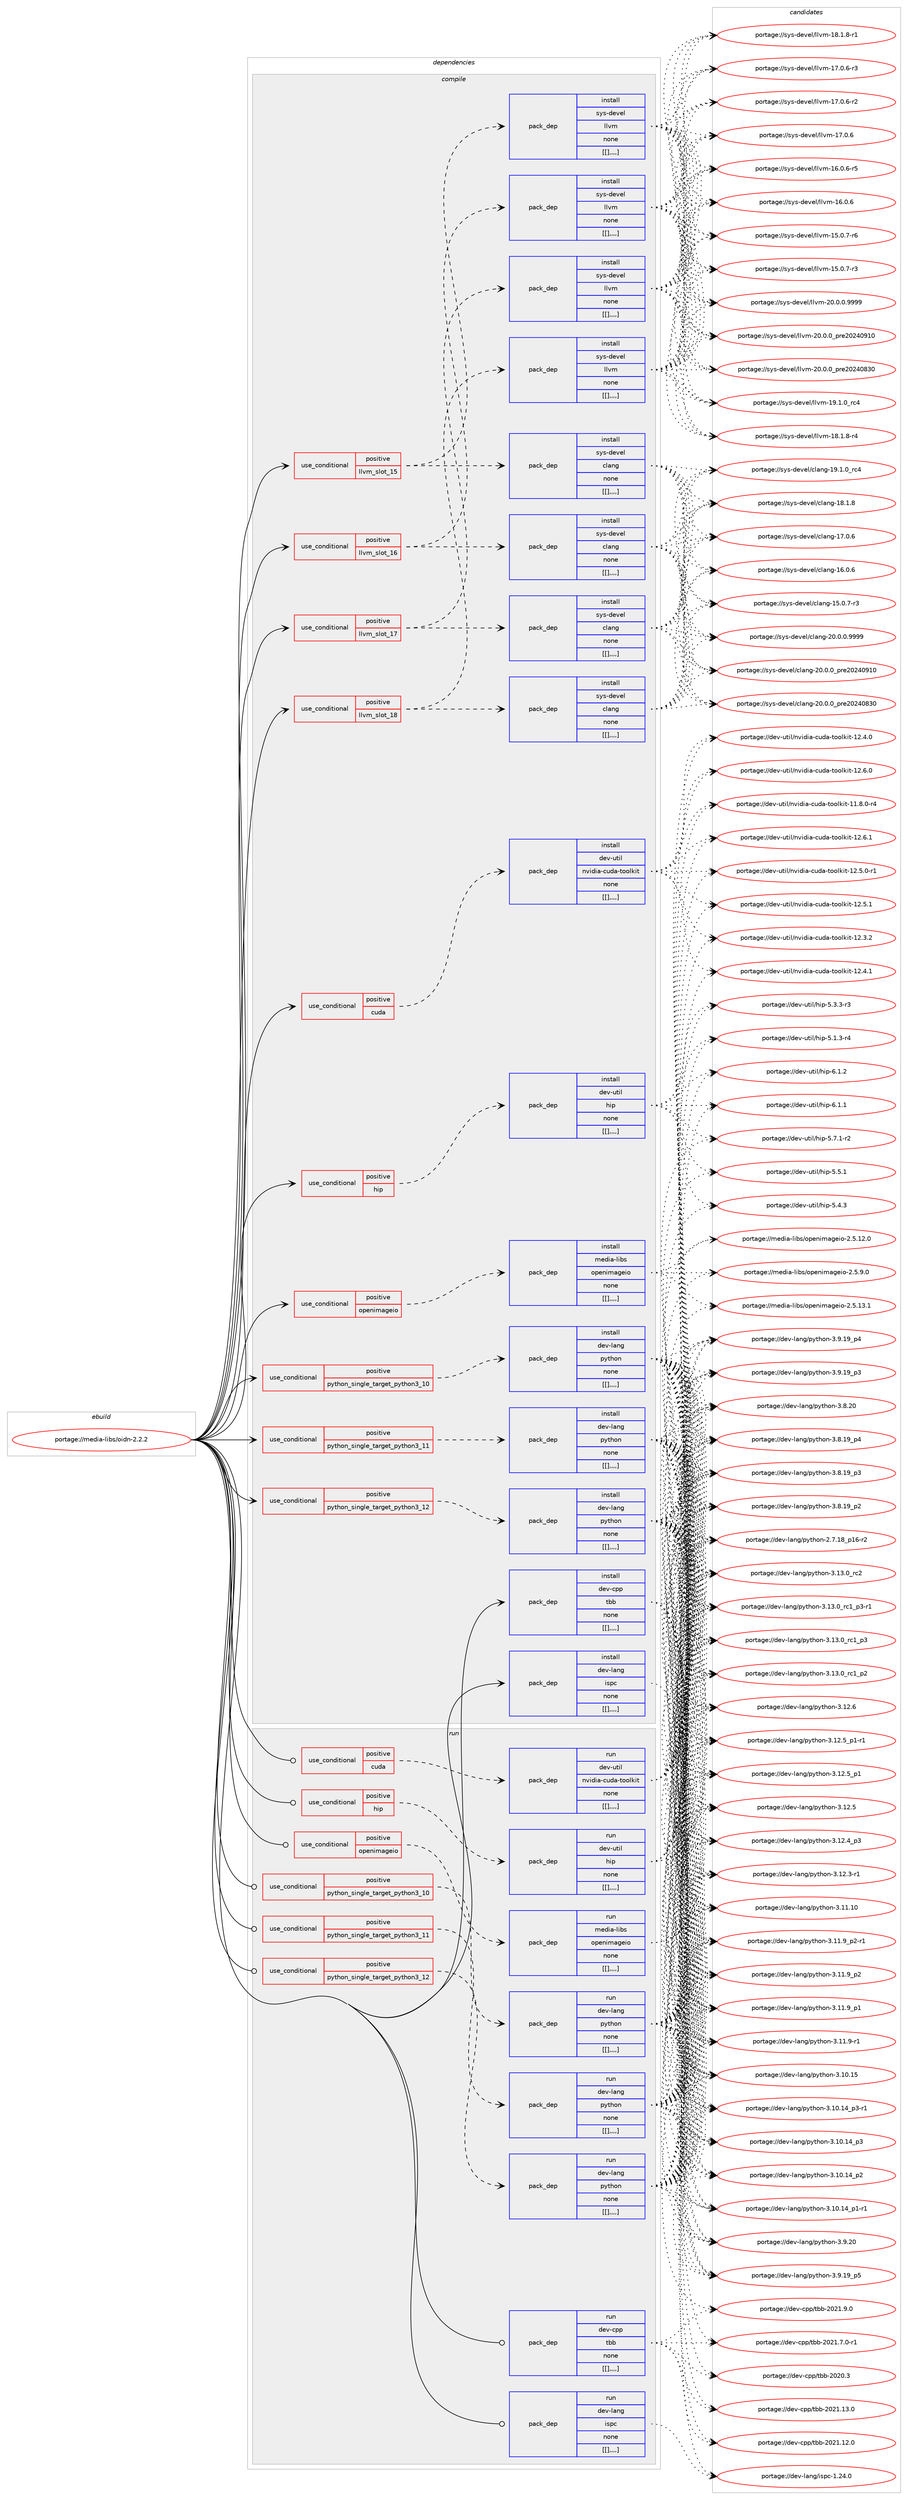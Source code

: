 digraph prolog {

# *************
# Graph options
# *************

newrank=true;
concentrate=true;
compound=true;
graph [rankdir=LR,fontname=Helvetica,fontsize=10,ranksep=1.5];#, ranksep=2.5, nodesep=0.2];
edge  [arrowhead=vee];
node  [fontname=Helvetica,fontsize=10];

# **********
# The ebuild
# **********

subgraph cluster_leftcol {
color=gray;
label=<<i>ebuild</i>>;
id [label="portage://media-libs/oidn-2.2.2", color=red, width=4, href="../media-libs/oidn-2.2.2.svg"];
}

# ****************
# The dependencies
# ****************

subgraph cluster_midcol {
color=gray;
label=<<i>dependencies</i>>;
subgraph cluster_compile {
fillcolor="#eeeeee";
style=filled;
label=<<i>compile</i>>;
subgraph cond80634 {
dependency320371 [label=<<TABLE BORDER="0" CELLBORDER="1" CELLSPACING="0" CELLPADDING="4"><TR><TD ROWSPAN="3" CELLPADDING="10">use_conditional</TD></TR><TR><TD>positive</TD></TR><TR><TD>cuda</TD></TR></TABLE>>, shape=none, color=red];
subgraph pack237202 {
dependency320372 [label=<<TABLE BORDER="0" CELLBORDER="1" CELLSPACING="0" CELLPADDING="4" WIDTH="220"><TR><TD ROWSPAN="6" CELLPADDING="30">pack_dep</TD></TR><TR><TD WIDTH="110">install</TD></TR><TR><TD>dev-util</TD></TR><TR><TD>nvidia-cuda-toolkit</TD></TR><TR><TD>none</TD></TR><TR><TD>[[],,,,]</TD></TR></TABLE>>, shape=none, color=blue];
}
dependency320371:e -> dependency320372:w [weight=20,style="dashed",arrowhead="vee"];
}
id:e -> dependency320371:w [weight=20,style="solid",arrowhead="vee"];
subgraph cond80635 {
dependency320373 [label=<<TABLE BORDER="0" CELLBORDER="1" CELLSPACING="0" CELLPADDING="4"><TR><TD ROWSPAN="3" CELLPADDING="10">use_conditional</TD></TR><TR><TD>positive</TD></TR><TR><TD>hip</TD></TR></TABLE>>, shape=none, color=red];
subgraph pack237203 {
dependency320374 [label=<<TABLE BORDER="0" CELLBORDER="1" CELLSPACING="0" CELLPADDING="4" WIDTH="220"><TR><TD ROWSPAN="6" CELLPADDING="30">pack_dep</TD></TR><TR><TD WIDTH="110">install</TD></TR><TR><TD>dev-util</TD></TR><TR><TD>hip</TD></TR><TR><TD>none</TD></TR><TR><TD>[[],,,,]</TD></TR></TABLE>>, shape=none, color=blue];
}
dependency320373:e -> dependency320374:w [weight=20,style="dashed",arrowhead="vee"];
}
id:e -> dependency320373:w [weight=20,style="solid",arrowhead="vee"];
subgraph cond80636 {
dependency320375 [label=<<TABLE BORDER="0" CELLBORDER="1" CELLSPACING="0" CELLPADDING="4"><TR><TD ROWSPAN="3" CELLPADDING="10">use_conditional</TD></TR><TR><TD>positive</TD></TR><TR><TD>llvm_slot_15</TD></TR></TABLE>>, shape=none, color=red];
subgraph pack237204 {
dependency320376 [label=<<TABLE BORDER="0" CELLBORDER="1" CELLSPACING="0" CELLPADDING="4" WIDTH="220"><TR><TD ROWSPAN="6" CELLPADDING="30">pack_dep</TD></TR><TR><TD WIDTH="110">install</TD></TR><TR><TD>sys-devel</TD></TR><TR><TD>clang</TD></TR><TR><TD>none</TD></TR><TR><TD>[[],,,,]</TD></TR></TABLE>>, shape=none, color=blue];
}
dependency320375:e -> dependency320376:w [weight=20,style="dashed",arrowhead="vee"];
subgraph pack237205 {
dependency320377 [label=<<TABLE BORDER="0" CELLBORDER="1" CELLSPACING="0" CELLPADDING="4" WIDTH="220"><TR><TD ROWSPAN="6" CELLPADDING="30">pack_dep</TD></TR><TR><TD WIDTH="110">install</TD></TR><TR><TD>sys-devel</TD></TR><TR><TD>llvm</TD></TR><TR><TD>none</TD></TR><TR><TD>[[],,,,]</TD></TR></TABLE>>, shape=none, color=blue];
}
dependency320375:e -> dependency320377:w [weight=20,style="dashed",arrowhead="vee"];
}
id:e -> dependency320375:w [weight=20,style="solid",arrowhead="vee"];
subgraph cond80637 {
dependency320378 [label=<<TABLE BORDER="0" CELLBORDER="1" CELLSPACING="0" CELLPADDING="4"><TR><TD ROWSPAN="3" CELLPADDING="10">use_conditional</TD></TR><TR><TD>positive</TD></TR><TR><TD>llvm_slot_16</TD></TR></TABLE>>, shape=none, color=red];
subgraph pack237206 {
dependency320379 [label=<<TABLE BORDER="0" CELLBORDER="1" CELLSPACING="0" CELLPADDING="4" WIDTH="220"><TR><TD ROWSPAN="6" CELLPADDING="30">pack_dep</TD></TR><TR><TD WIDTH="110">install</TD></TR><TR><TD>sys-devel</TD></TR><TR><TD>clang</TD></TR><TR><TD>none</TD></TR><TR><TD>[[],,,,]</TD></TR></TABLE>>, shape=none, color=blue];
}
dependency320378:e -> dependency320379:w [weight=20,style="dashed",arrowhead="vee"];
subgraph pack237207 {
dependency320380 [label=<<TABLE BORDER="0" CELLBORDER="1" CELLSPACING="0" CELLPADDING="4" WIDTH="220"><TR><TD ROWSPAN="6" CELLPADDING="30">pack_dep</TD></TR><TR><TD WIDTH="110">install</TD></TR><TR><TD>sys-devel</TD></TR><TR><TD>llvm</TD></TR><TR><TD>none</TD></TR><TR><TD>[[],,,,]</TD></TR></TABLE>>, shape=none, color=blue];
}
dependency320378:e -> dependency320380:w [weight=20,style="dashed",arrowhead="vee"];
}
id:e -> dependency320378:w [weight=20,style="solid",arrowhead="vee"];
subgraph cond80638 {
dependency320381 [label=<<TABLE BORDER="0" CELLBORDER="1" CELLSPACING="0" CELLPADDING="4"><TR><TD ROWSPAN="3" CELLPADDING="10">use_conditional</TD></TR><TR><TD>positive</TD></TR><TR><TD>llvm_slot_17</TD></TR></TABLE>>, shape=none, color=red];
subgraph pack237208 {
dependency320382 [label=<<TABLE BORDER="0" CELLBORDER="1" CELLSPACING="0" CELLPADDING="4" WIDTH="220"><TR><TD ROWSPAN="6" CELLPADDING="30">pack_dep</TD></TR><TR><TD WIDTH="110">install</TD></TR><TR><TD>sys-devel</TD></TR><TR><TD>clang</TD></TR><TR><TD>none</TD></TR><TR><TD>[[],,,,]</TD></TR></TABLE>>, shape=none, color=blue];
}
dependency320381:e -> dependency320382:w [weight=20,style="dashed",arrowhead="vee"];
subgraph pack237209 {
dependency320383 [label=<<TABLE BORDER="0" CELLBORDER="1" CELLSPACING="0" CELLPADDING="4" WIDTH="220"><TR><TD ROWSPAN="6" CELLPADDING="30">pack_dep</TD></TR><TR><TD WIDTH="110">install</TD></TR><TR><TD>sys-devel</TD></TR><TR><TD>llvm</TD></TR><TR><TD>none</TD></TR><TR><TD>[[],,,,]</TD></TR></TABLE>>, shape=none, color=blue];
}
dependency320381:e -> dependency320383:w [weight=20,style="dashed",arrowhead="vee"];
}
id:e -> dependency320381:w [weight=20,style="solid",arrowhead="vee"];
subgraph cond80639 {
dependency320384 [label=<<TABLE BORDER="0" CELLBORDER="1" CELLSPACING="0" CELLPADDING="4"><TR><TD ROWSPAN="3" CELLPADDING="10">use_conditional</TD></TR><TR><TD>positive</TD></TR><TR><TD>llvm_slot_18</TD></TR></TABLE>>, shape=none, color=red];
subgraph pack237210 {
dependency320385 [label=<<TABLE BORDER="0" CELLBORDER="1" CELLSPACING="0" CELLPADDING="4" WIDTH="220"><TR><TD ROWSPAN="6" CELLPADDING="30">pack_dep</TD></TR><TR><TD WIDTH="110">install</TD></TR><TR><TD>sys-devel</TD></TR><TR><TD>clang</TD></TR><TR><TD>none</TD></TR><TR><TD>[[],,,,]</TD></TR></TABLE>>, shape=none, color=blue];
}
dependency320384:e -> dependency320385:w [weight=20,style="dashed",arrowhead="vee"];
subgraph pack237211 {
dependency320386 [label=<<TABLE BORDER="0" CELLBORDER="1" CELLSPACING="0" CELLPADDING="4" WIDTH="220"><TR><TD ROWSPAN="6" CELLPADDING="30">pack_dep</TD></TR><TR><TD WIDTH="110">install</TD></TR><TR><TD>sys-devel</TD></TR><TR><TD>llvm</TD></TR><TR><TD>none</TD></TR><TR><TD>[[],,,,]</TD></TR></TABLE>>, shape=none, color=blue];
}
dependency320384:e -> dependency320386:w [weight=20,style="dashed",arrowhead="vee"];
}
id:e -> dependency320384:w [weight=20,style="solid",arrowhead="vee"];
subgraph cond80640 {
dependency320387 [label=<<TABLE BORDER="0" CELLBORDER="1" CELLSPACING="0" CELLPADDING="4"><TR><TD ROWSPAN="3" CELLPADDING="10">use_conditional</TD></TR><TR><TD>positive</TD></TR><TR><TD>openimageio</TD></TR></TABLE>>, shape=none, color=red];
subgraph pack237212 {
dependency320388 [label=<<TABLE BORDER="0" CELLBORDER="1" CELLSPACING="0" CELLPADDING="4" WIDTH="220"><TR><TD ROWSPAN="6" CELLPADDING="30">pack_dep</TD></TR><TR><TD WIDTH="110">install</TD></TR><TR><TD>media-libs</TD></TR><TR><TD>openimageio</TD></TR><TR><TD>none</TD></TR><TR><TD>[[],,,,]</TD></TR></TABLE>>, shape=none, color=blue];
}
dependency320387:e -> dependency320388:w [weight=20,style="dashed",arrowhead="vee"];
}
id:e -> dependency320387:w [weight=20,style="solid",arrowhead="vee"];
subgraph cond80641 {
dependency320389 [label=<<TABLE BORDER="0" CELLBORDER="1" CELLSPACING="0" CELLPADDING="4"><TR><TD ROWSPAN="3" CELLPADDING="10">use_conditional</TD></TR><TR><TD>positive</TD></TR><TR><TD>python_single_target_python3_10</TD></TR></TABLE>>, shape=none, color=red];
subgraph pack237213 {
dependency320390 [label=<<TABLE BORDER="0" CELLBORDER="1" CELLSPACING="0" CELLPADDING="4" WIDTH="220"><TR><TD ROWSPAN="6" CELLPADDING="30">pack_dep</TD></TR><TR><TD WIDTH="110">install</TD></TR><TR><TD>dev-lang</TD></TR><TR><TD>python</TD></TR><TR><TD>none</TD></TR><TR><TD>[[],,,,]</TD></TR></TABLE>>, shape=none, color=blue];
}
dependency320389:e -> dependency320390:w [weight=20,style="dashed",arrowhead="vee"];
}
id:e -> dependency320389:w [weight=20,style="solid",arrowhead="vee"];
subgraph cond80642 {
dependency320391 [label=<<TABLE BORDER="0" CELLBORDER="1" CELLSPACING="0" CELLPADDING="4"><TR><TD ROWSPAN="3" CELLPADDING="10">use_conditional</TD></TR><TR><TD>positive</TD></TR><TR><TD>python_single_target_python3_11</TD></TR></TABLE>>, shape=none, color=red];
subgraph pack237214 {
dependency320392 [label=<<TABLE BORDER="0" CELLBORDER="1" CELLSPACING="0" CELLPADDING="4" WIDTH="220"><TR><TD ROWSPAN="6" CELLPADDING="30">pack_dep</TD></TR><TR><TD WIDTH="110">install</TD></TR><TR><TD>dev-lang</TD></TR><TR><TD>python</TD></TR><TR><TD>none</TD></TR><TR><TD>[[],,,,]</TD></TR></TABLE>>, shape=none, color=blue];
}
dependency320391:e -> dependency320392:w [weight=20,style="dashed",arrowhead="vee"];
}
id:e -> dependency320391:w [weight=20,style="solid",arrowhead="vee"];
subgraph cond80643 {
dependency320393 [label=<<TABLE BORDER="0" CELLBORDER="1" CELLSPACING="0" CELLPADDING="4"><TR><TD ROWSPAN="3" CELLPADDING="10">use_conditional</TD></TR><TR><TD>positive</TD></TR><TR><TD>python_single_target_python3_12</TD></TR></TABLE>>, shape=none, color=red];
subgraph pack237215 {
dependency320394 [label=<<TABLE BORDER="0" CELLBORDER="1" CELLSPACING="0" CELLPADDING="4" WIDTH="220"><TR><TD ROWSPAN="6" CELLPADDING="30">pack_dep</TD></TR><TR><TD WIDTH="110">install</TD></TR><TR><TD>dev-lang</TD></TR><TR><TD>python</TD></TR><TR><TD>none</TD></TR><TR><TD>[[],,,,]</TD></TR></TABLE>>, shape=none, color=blue];
}
dependency320393:e -> dependency320394:w [weight=20,style="dashed",arrowhead="vee"];
}
id:e -> dependency320393:w [weight=20,style="solid",arrowhead="vee"];
subgraph pack237216 {
dependency320395 [label=<<TABLE BORDER="0" CELLBORDER="1" CELLSPACING="0" CELLPADDING="4" WIDTH="220"><TR><TD ROWSPAN="6" CELLPADDING="30">pack_dep</TD></TR><TR><TD WIDTH="110">install</TD></TR><TR><TD>dev-cpp</TD></TR><TR><TD>tbb</TD></TR><TR><TD>none</TD></TR><TR><TD>[[],,,,]</TD></TR></TABLE>>, shape=none, color=blue];
}
id:e -> dependency320395:w [weight=20,style="solid",arrowhead="vee"];
subgraph pack237217 {
dependency320396 [label=<<TABLE BORDER="0" CELLBORDER="1" CELLSPACING="0" CELLPADDING="4" WIDTH="220"><TR><TD ROWSPAN="6" CELLPADDING="30">pack_dep</TD></TR><TR><TD WIDTH="110">install</TD></TR><TR><TD>dev-lang</TD></TR><TR><TD>ispc</TD></TR><TR><TD>none</TD></TR><TR><TD>[[],,,,]</TD></TR></TABLE>>, shape=none, color=blue];
}
id:e -> dependency320396:w [weight=20,style="solid",arrowhead="vee"];
}
subgraph cluster_compileandrun {
fillcolor="#eeeeee";
style=filled;
label=<<i>compile and run</i>>;
}
subgraph cluster_run {
fillcolor="#eeeeee";
style=filled;
label=<<i>run</i>>;
subgraph cond80644 {
dependency320397 [label=<<TABLE BORDER="0" CELLBORDER="1" CELLSPACING="0" CELLPADDING="4"><TR><TD ROWSPAN="3" CELLPADDING="10">use_conditional</TD></TR><TR><TD>positive</TD></TR><TR><TD>cuda</TD></TR></TABLE>>, shape=none, color=red];
subgraph pack237218 {
dependency320398 [label=<<TABLE BORDER="0" CELLBORDER="1" CELLSPACING="0" CELLPADDING="4" WIDTH="220"><TR><TD ROWSPAN="6" CELLPADDING="30">pack_dep</TD></TR><TR><TD WIDTH="110">run</TD></TR><TR><TD>dev-util</TD></TR><TR><TD>nvidia-cuda-toolkit</TD></TR><TR><TD>none</TD></TR><TR><TD>[[],,,,]</TD></TR></TABLE>>, shape=none, color=blue];
}
dependency320397:e -> dependency320398:w [weight=20,style="dashed",arrowhead="vee"];
}
id:e -> dependency320397:w [weight=20,style="solid",arrowhead="odot"];
subgraph cond80645 {
dependency320399 [label=<<TABLE BORDER="0" CELLBORDER="1" CELLSPACING="0" CELLPADDING="4"><TR><TD ROWSPAN="3" CELLPADDING="10">use_conditional</TD></TR><TR><TD>positive</TD></TR><TR><TD>hip</TD></TR></TABLE>>, shape=none, color=red];
subgraph pack237219 {
dependency320400 [label=<<TABLE BORDER="0" CELLBORDER="1" CELLSPACING="0" CELLPADDING="4" WIDTH="220"><TR><TD ROWSPAN="6" CELLPADDING="30">pack_dep</TD></TR><TR><TD WIDTH="110">run</TD></TR><TR><TD>dev-util</TD></TR><TR><TD>hip</TD></TR><TR><TD>none</TD></TR><TR><TD>[[],,,,]</TD></TR></TABLE>>, shape=none, color=blue];
}
dependency320399:e -> dependency320400:w [weight=20,style="dashed",arrowhead="vee"];
}
id:e -> dependency320399:w [weight=20,style="solid",arrowhead="odot"];
subgraph cond80646 {
dependency320401 [label=<<TABLE BORDER="0" CELLBORDER="1" CELLSPACING="0" CELLPADDING="4"><TR><TD ROWSPAN="3" CELLPADDING="10">use_conditional</TD></TR><TR><TD>positive</TD></TR><TR><TD>openimageio</TD></TR></TABLE>>, shape=none, color=red];
subgraph pack237220 {
dependency320402 [label=<<TABLE BORDER="0" CELLBORDER="1" CELLSPACING="0" CELLPADDING="4" WIDTH="220"><TR><TD ROWSPAN="6" CELLPADDING="30">pack_dep</TD></TR><TR><TD WIDTH="110">run</TD></TR><TR><TD>media-libs</TD></TR><TR><TD>openimageio</TD></TR><TR><TD>none</TD></TR><TR><TD>[[],,,,]</TD></TR></TABLE>>, shape=none, color=blue];
}
dependency320401:e -> dependency320402:w [weight=20,style="dashed",arrowhead="vee"];
}
id:e -> dependency320401:w [weight=20,style="solid",arrowhead="odot"];
subgraph cond80647 {
dependency320403 [label=<<TABLE BORDER="0" CELLBORDER="1" CELLSPACING="0" CELLPADDING="4"><TR><TD ROWSPAN="3" CELLPADDING="10">use_conditional</TD></TR><TR><TD>positive</TD></TR><TR><TD>python_single_target_python3_10</TD></TR></TABLE>>, shape=none, color=red];
subgraph pack237221 {
dependency320404 [label=<<TABLE BORDER="0" CELLBORDER="1" CELLSPACING="0" CELLPADDING="4" WIDTH="220"><TR><TD ROWSPAN="6" CELLPADDING="30">pack_dep</TD></TR><TR><TD WIDTH="110">run</TD></TR><TR><TD>dev-lang</TD></TR><TR><TD>python</TD></TR><TR><TD>none</TD></TR><TR><TD>[[],,,,]</TD></TR></TABLE>>, shape=none, color=blue];
}
dependency320403:e -> dependency320404:w [weight=20,style="dashed",arrowhead="vee"];
}
id:e -> dependency320403:w [weight=20,style="solid",arrowhead="odot"];
subgraph cond80648 {
dependency320405 [label=<<TABLE BORDER="0" CELLBORDER="1" CELLSPACING="0" CELLPADDING="4"><TR><TD ROWSPAN="3" CELLPADDING="10">use_conditional</TD></TR><TR><TD>positive</TD></TR><TR><TD>python_single_target_python3_11</TD></TR></TABLE>>, shape=none, color=red];
subgraph pack237222 {
dependency320406 [label=<<TABLE BORDER="0" CELLBORDER="1" CELLSPACING="0" CELLPADDING="4" WIDTH="220"><TR><TD ROWSPAN="6" CELLPADDING="30">pack_dep</TD></TR><TR><TD WIDTH="110">run</TD></TR><TR><TD>dev-lang</TD></TR><TR><TD>python</TD></TR><TR><TD>none</TD></TR><TR><TD>[[],,,,]</TD></TR></TABLE>>, shape=none, color=blue];
}
dependency320405:e -> dependency320406:w [weight=20,style="dashed",arrowhead="vee"];
}
id:e -> dependency320405:w [weight=20,style="solid",arrowhead="odot"];
subgraph cond80649 {
dependency320407 [label=<<TABLE BORDER="0" CELLBORDER="1" CELLSPACING="0" CELLPADDING="4"><TR><TD ROWSPAN="3" CELLPADDING="10">use_conditional</TD></TR><TR><TD>positive</TD></TR><TR><TD>python_single_target_python3_12</TD></TR></TABLE>>, shape=none, color=red];
subgraph pack237223 {
dependency320408 [label=<<TABLE BORDER="0" CELLBORDER="1" CELLSPACING="0" CELLPADDING="4" WIDTH="220"><TR><TD ROWSPAN="6" CELLPADDING="30">pack_dep</TD></TR><TR><TD WIDTH="110">run</TD></TR><TR><TD>dev-lang</TD></TR><TR><TD>python</TD></TR><TR><TD>none</TD></TR><TR><TD>[[],,,,]</TD></TR></TABLE>>, shape=none, color=blue];
}
dependency320407:e -> dependency320408:w [weight=20,style="dashed",arrowhead="vee"];
}
id:e -> dependency320407:w [weight=20,style="solid",arrowhead="odot"];
subgraph pack237224 {
dependency320409 [label=<<TABLE BORDER="0" CELLBORDER="1" CELLSPACING="0" CELLPADDING="4" WIDTH="220"><TR><TD ROWSPAN="6" CELLPADDING="30">pack_dep</TD></TR><TR><TD WIDTH="110">run</TD></TR><TR><TD>dev-cpp</TD></TR><TR><TD>tbb</TD></TR><TR><TD>none</TD></TR><TR><TD>[[],,,,]</TD></TR></TABLE>>, shape=none, color=blue];
}
id:e -> dependency320409:w [weight=20,style="solid",arrowhead="odot"];
subgraph pack237225 {
dependency320410 [label=<<TABLE BORDER="0" CELLBORDER="1" CELLSPACING="0" CELLPADDING="4" WIDTH="220"><TR><TD ROWSPAN="6" CELLPADDING="30">pack_dep</TD></TR><TR><TD WIDTH="110">run</TD></TR><TR><TD>dev-lang</TD></TR><TR><TD>ispc</TD></TR><TR><TD>none</TD></TR><TR><TD>[[],,,,]</TD></TR></TABLE>>, shape=none, color=blue];
}
id:e -> dependency320410:w [weight=20,style="solid",arrowhead="odot"];
}
}

# **************
# The candidates
# **************

subgraph cluster_choices {
rank=same;
color=gray;
label=<<i>candidates</i>>;

subgraph choice237202 {
color=black;
nodesep=1;
choice1001011184511711610510847110118105100105974599117100974511611111110810710511645495046544649 [label="portage://dev-util/nvidia-cuda-toolkit-12.6.1", color=red, width=4,href="../dev-util/nvidia-cuda-toolkit-12.6.1.svg"];
choice1001011184511711610510847110118105100105974599117100974511611111110810710511645495046544648 [label="portage://dev-util/nvidia-cuda-toolkit-12.6.0", color=red, width=4,href="../dev-util/nvidia-cuda-toolkit-12.6.0.svg"];
choice1001011184511711610510847110118105100105974599117100974511611111110810710511645495046534649 [label="portage://dev-util/nvidia-cuda-toolkit-12.5.1", color=red, width=4,href="../dev-util/nvidia-cuda-toolkit-12.5.1.svg"];
choice10010111845117116105108471101181051001059745991171009745116111111108107105116454950465346484511449 [label="portage://dev-util/nvidia-cuda-toolkit-12.5.0-r1", color=red, width=4,href="../dev-util/nvidia-cuda-toolkit-12.5.0-r1.svg"];
choice1001011184511711610510847110118105100105974599117100974511611111110810710511645495046524649 [label="portage://dev-util/nvidia-cuda-toolkit-12.4.1", color=red, width=4,href="../dev-util/nvidia-cuda-toolkit-12.4.1.svg"];
choice1001011184511711610510847110118105100105974599117100974511611111110810710511645495046524648 [label="portage://dev-util/nvidia-cuda-toolkit-12.4.0", color=red, width=4,href="../dev-util/nvidia-cuda-toolkit-12.4.0.svg"];
choice1001011184511711610510847110118105100105974599117100974511611111110810710511645495046514650 [label="portage://dev-util/nvidia-cuda-toolkit-12.3.2", color=red, width=4,href="../dev-util/nvidia-cuda-toolkit-12.3.2.svg"];
choice10010111845117116105108471101181051001059745991171009745116111111108107105116454949465646484511452 [label="portage://dev-util/nvidia-cuda-toolkit-11.8.0-r4", color=red, width=4,href="../dev-util/nvidia-cuda-toolkit-11.8.0-r4.svg"];
dependency320372:e -> choice1001011184511711610510847110118105100105974599117100974511611111110810710511645495046544649:w [style=dotted,weight="100"];
dependency320372:e -> choice1001011184511711610510847110118105100105974599117100974511611111110810710511645495046544648:w [style=dotted,weight="100"];
dependency320372:e -> choice1001011184511711610510847110118105100105974599117100974511611111110810710511645495046534649:w [style=dotted,weight="100"];
dependency320372:e -> choice10010111845117116105108471101181051001059745991171009745116111111108107105116454950465346484511449:w [style=dotted,weight="100"];
dependency320372:e -> choice1001011184511711610510847110118105100105974599117100974511611111110810710511645495046524649:w [style=dotted,weight="100"];
dependency320372:e -> choice1001011184511711610510847110118105100105974599117100974511611111110810710511645495046524648:w [style=dotted,weight="100"];
dependency320372:e -> choice1001011184511711610510847110118105100105974599117100974511611111110810710511645495046514650:w [style=dotted,weight="100"];
dependency320372:e -> choice10010111845117116105108471101181051001059745991171009745116111111108107105116454949465646484511452:w [style=dotted,weight="100"];
}
subgraph choice237203 {
color=black;
nodesep=1;
choice1001011184511711610510847104105112455446494650 [label="portage://dev-util/hip-6.1.2", color=red, width=4,href="../dev-util/hip-6.1.2.svg"];
choice1001011184511711610510847104105112455446494649 [label="portage://dev-util/hip-6.1.1", color=red, width=4,href="../dev-util/hip-6.1.1.svg"];
choice10010111845117116105108471041051124553465546494511450 [label="portage://dev-util/hip-5.7.1-r2", color=red, width=4,href="../dev-util/hip-5.7.1-r2.svg"];
choice1001011184511711610510847104105112455346534649 [label="portage://dev-util/hip-5.5.1", color=red, width=4,href="../dev-util/hip-5.5.1.svg"];
choice1001011184511711610510847104105112455346524651 [label="portage://dev-util/hip-5.4.3", color=red, width=4,href="../dev-util/hip-5.4.3.svg"];
choice10010111845117116105108471041051124553465146514511451 [label="portage://dev-util/hip-5.3.3-r3", color=red, width=4,href="../dev-util/hip-5.3.3-r3.svg"];
choice10010111845117116105108471041051124553464946514511452 [label="portage://dev-util/hip-5.1.3-r4", color=red, width=4,href="../dev-util/hip-5.1.3-r4.svg"];
dependency320374:e -> choice1001011184511711610510847104105112455446494650:w [style=dotted,weight="100"];
dependency320374:e -> choice1001011184511711610510847104105112455446494649:w [style=dotted,weight="100"];
dependency320374:e -> choice10010111845117116105108471041051124553465546494511450:w [style=dotted,weight="100"];
dependency320374:e -> choice1001011184511711610510847104105112455346534649:w [style=dotted,weight="100"];
dependency320374:e -> choice1001011184511711610510847104105112455346524651:w [style=dotted,weight="100"];
dependency320374:e -> choice10010111845117116105108471041051124553465146514511451:w [style=dotted,weight="100"];
dependency320374:e -> choice10010111845117116105108471041051124553464946514511452:w [style=dotted,weight="100"];
}
subgraph choice237204 {
color=black;
nodesep=1;
choice11512111545100101118101108479910897110103455048464846484657575757 [label="portage://sys-devel/clang-20.0.0.9999", color=red, width=4,href="../sys-devel/clang-20.0.0.9999.svg"];
choice1151211154510010111810110847991089711010345504846484648951121141015048505248574948 [label="portage://sys-devel/clang-20.0.0_pre20240910", color=red, width=4,href="../sys-devel/clang-20.0.0_pre20240910.svg"];
choice1151211154510010111810110847991089711010345504846484648951121141015048505248565148 [label="portage://sys-devel/clang-20.0.0_pre20240830", color=red, width=4,href="../sys-devel/clang-20.0.0_pre20240830.svg"];
choice1151211154510010111810110847991089711010345495746494648951149952 [label="portage://sys-devel/clang-19.1.0_rc4", color=red, width=4,href="../sys-devel/clang-19.1.0_rc4.svg"];
choice1151211154510010111810110847991089711010345495646494656 [label="portage://sys-devel/clang-18.1.8", color=red, width=4,href="../sys-devel/clang-18.1.8.svg"];
choice1151211154510010111810110847991089711010345495546484654 [label="portage://sys-devel/clang-17.0.6", color=red, width=4,href="../sys-devel/clang-17.0.6.svg"];
choice1151211154510010111810110847991089711010345495446484654 [label="portage://sys-devel/clang-16.0.6", color=red, width=4,href="../sys-devel/clang-16.0.6.svg"];
choice11512111545100101118101108479910897110103454953464846554511451 [label="portage://sys-devel/clang-15.0.7-r3", color=red, width=4,href="../sys-devel/clang-15.0.7-r3.svg"];
dependency320376:e -> choice11512111545100101118101108479910897110103455048464846484657575757:w [style=dotted,weight="100"];
dependency320376:e -> choice1151211154510010111810110847991089711010345504846484648951121141015048505248574948:w [style=dotted,weight="100"];
dependency320376:e -> choice1151211154510010111810110847991089711010345504846484648951121141015048505248565148:w [style=dotted,weight="100"];
dependency320376:e -> choice1151211154510010111810110847991089711010345495746494648951149952:w [style=dotted,weight="100"];
dependency320376:e -> choice1151211154510010111810110847991089711010345495646494656:w [style=dotted,weight="100"];
dependency320376:e -> choice1151211154510010111810110847991089711010345495546484654:w [style=dotted,weight="100"];
dependency320376:e -> choice1151211154510010111810110847991089711010345495446484654:w [style=dotted,weight="100"];
dependency320376:e -> choice11512111545100101118101108479910897110103454953464846554511451:w [style=dotted,weight="100"];
}
subgraph choice237205 {
color=black;
nodesep=1;
choice1151211154510010111810110847108108118109455048464846484657575757 [label="portage://sys-devel/llvm-20.0.0.9999", color=red, width=4,href="../sys-devel/llvm-20.0.0.9999.svg"];
choice115121115451001011181011084710810811810945504846484648951121141015048505248574948 [label="portage://sys-devel/llvm-20.0.0_pre20240910", color=red, width=4,href="../sys-devel/llvm-20.0.0_pre20240910.svg"];
choice115121115451001011181011084710810811810945504846484648951121141015048505248565148 [label="portage://sys-devel/llvm-20.0.0_pre20240830", color=red, width=4,href="../sys-devel/llvm-20.0.0_pre20240830.svg"];
choice115121115451001011181011084710810811810945495746494648951149952 [label="portage://sys-devel/llvm-19.1.0_rc4", color=red, width=4,href="../sys-devel/llvm-19.1.0_rc4.svg"];
choice1151211154510010111810110847108108118109454956464946564511452 [label="portage://sys-devel/llvm-18.1.8-r4", color=red, width=4,href="../sys-devel/llvm-18.1.8-r4.svg"];
choice1151211154510010111810110847108108118109454956464946564511449 [label="portage://sys-devel/llvm-18.1.8-r1", color=red, width=4,href="../sys-devel/llvm-18.1.8-r1.svg"];
choice1151211154510010111810110847108108118109454955464846544511451 [label="portage://sys-devel/llvm-17.0.6-r3", color=red, width=4,href="../sys-devel/llvm-17.0.6-r3.svg"];
choice1151211154510010111810110847108108118109454955464846544511450 [label="portage://sys-devel/llvm-17.0.6-r2", color=red, width=4,href="../sys-devel/llvm-17.0.6-r2.svg"];
choice115121115451001011181011084710810811810945495546484654 [label="portage://sys-devel/llvm-17.0.6", color=red, width=4,href="../sys-devel/llvm-17.0.6.svg"];
choice1151211154510010111810110847108108118109454954464846544511453 [label="portage://sys-devel/llvm-16.0.6-r5", color=red, width=4,href="../sys-devel/llvm-16.0.6-r5.svg"];
choice115121115451001011181011084710810811810945495446484654 [label="portage://sys-devel/llvm-16.0.6", color=red, width=4,href="../sys-devel/llvm-16.0.6.svg"];
choice1151211154510010111810110847108108118109454953464846554511454 [label="portage://sys-devel/llvm-15.0.7-r6", color=red, width=4,href="../sys-devel/llvm-15.0.7-r6.svg"];
choice1151211154510010111810110847108108118109454953464846554511451 [label="portage://sys-devel/llvm-15.0.7-r3", color=red, width=4,href="../sys-devel/llvm-15.0.7-r3.svg"];
dependency320377:e -> choice1151211154510010111810110847108108118109455048464846484657575757:w [style=dotted,weight="100"];
dependency320377:e -> choice115121115451001011181011084710810811810945504846484648951121141015048505248574948:w [style=dotted,weight="100"];
dependency320377:e -> choice115121115451001011181011084710810811810945504846484648951121141015048505248565148:w [style=dotted,weight="100"];
dependency320377:e -> choice115121115451001011181011084710810811810945495746494648951149952:w [style=dotted,weight="100"];
dependency320377:e -> choice1151211154510010111810110847108108118109454956464946564511452:w [style=dotted,weight="100"];
dependency320377:e -> choice1151211154510010111810110847108108118109454956464946564511449:w [style=dotted,weight="100"];
dependency320377:e -> choice1151211154510010111810110847108108118109454955464846544511451:w [style=dotted,weight="100"];
dependency320377:e -> choice1151211154510010111810110847108108118109454955464846544511450:w [style=dotted,weight="100"];
dependency320377:e -> choice115121115451001011181011084710810811810945495546484654:w [style=dotted,weight="100"];
dependency320377:e -> choice1151211154510010111810110847108108118109454954464846544511453:w [style=dotted,weight="100"];
dependency320377:e -> choice115121115451001011181011084710810811810945495446484654:w [style=dotted,weight="100"];
dependency320377:e -> choice1151211154510010111810110847108108118109454953464846554511454:w [style=dotted,weight="100"];
dependency320377:e -> choice1151211154510010111810110847108108118109454953464846554511451:w [style=dotted,weight="100"];
}
subgraph choice237206 {
color=black;
nodesep=1;
choice11512111545100101118101108479910897110103455048464846484657575757 [label="portage://sys-devel/clang-20.0.0.9999", color=red, width=4,href="../sys-devel/clang-20.0.0.9999.svg"];
choice1151211154510010111810110847991089711010345504846484648951121141015048505248574948 [label="portage://sys-devel/clang-20.0.0_pre20240910", color=red, width=4,href="../sys-devel/clang-20.0.0_pre20240910.svg"];
choice1151211154510010111810110847991089711010345504846484648951121141015048505248565148 [label="portage://sys-devel/clang-20.0.0_pre20240830", color=red, width=4,href="../sys-devel/clang-20.0.0_pre20240830.svg"];
choice1151211154510010111810110847991089711010345495746494648951149952 [label="portage://sys-devel/clang-19.1.0_rc4", color=red, width=4,href="../sys-devel/clang-19.1.0_rc4.svg"];
choice1151211154510010111810110847991089711010345495646494656 [label="portage://sys-devel/clang-18.1.8", color=red, width=4,href="../sys-devel/clang-18.1.8.svg"];
choice1151211154510010111810110847991089711010345495546484654 [label="portage://sys-devel/clang-17.0.6", color=red, width=4,href="../sys-devel/clang-17.0.6.svg"];
choice1151211154510010111810110847991089711010345495446484654 [label="portage://sys-devel/clang-16.0.6", color=red, width=4,href="../sys-devel/clang-16.0.6.svg"];
choice11512111545100101118101108479910897110103454953464846554511451 [label="portage://sys-devel/clang-15.0.7-r3", color=red, width=4,href="../sys-devel/clang-15.0.7-r3.svg"];
dependency320379:e -> choice11512111545100101118101108479910897110103455048464846484657575757:w [style=dotted,weight="100"];
dependency320379:e -> choice1151211154510010111810110847991089711010345504846484648951121141015048505248574948:w [style=dotted,weight="100"];
dependency320379:e -> choice1151211154510010111810110847991089711010345504846484648951121141015048505248565148:w [style=dotted,weight="100"];
dependency320379:e -> choice1151211154510010111810110847991089711010345495746494648951149952:w [style=dotted,weight="100"];
dependency320379:e -> choice1151211154510010111810110847991089711010345495646494656:w [style=dotted,weight="100"];
dependency320379:e -> choice1151211154510010111810110847991089711010345495546484654:w [style=dotted,weight="100"];
dependency320379:e -> choice1151211154510010111810110847991089711010345495446484654:w [style=dotted,weight="100"];
dependency320379:e -> choice11512111545100101118101108479910897110103454953464846554511451:w [style=dotted,weight="100"];
}
subgraph choice237207 {
color=black;
nodesep=1;
choice1151211154510010111810110847108108118109455048464846484657575757 [label="portage://sys-devel/llvm-20.0.0.9999", color=red, width=4,href="../sys-devel/llvm-20.0.0.9999.svg"];
choice115121115451001011181011084710810811810945504846484648951121141015048505248574948 [label="portage://sys-devel/llvm-20.0.0_pre20240910", color=red, width=4,href="../sys-devel/llvm-20.0.0_pre20240910.svg"];
choice115121115451001011181011084710810811810945504846484648951121141015048505248565148 [label="portage://sys-devel/llvm-20.0.0_pre20240830", color=red, width=4,href="../sys-devel/llvm-20.0.0_pre20240830.svg"];
choice115121115451001011181011084710810811810945495746494648951149952 [label="portage://sys-devel/llvm-19.1.0_rc4", color=red, width=4,href="../sys-devel/llvm-19.1.0_rc4.svg"];
choice1151211154510010111810110847108108118109454956464946564511452 [label="portage://sys-devel/llvm-18.1.8-r4", color=red, width=4,href="../sys-devel/llvm-18.1.8-r4.svg"];
choice1151211154510010111810110847108108118109454956464946564511449 [label="portage://sys-devel/llvm-18.1.8-r1", color=red, width=4,href="../sys-devel/llvm-18.1.8-r1.svg"];
choice1151211154510010111810110847108108118109454955464846544511451 [label="portage://sys-devel/llvm-17.0.6-r3", color=red, width=4,href="../sys-devel/llvm-17.0.6-r3.svg"];
choice1151211154510010111810110847108108118109454955464846544511450 [label="portage://sys-devel/llvm-17.0.6-r2", color=red, width=4,href="../sys-devel/llvm-17.0.6-r2.svg"];
choice115121115451001011181011084710810811810945495546484654 [label="portage://sys-devel/llvm-17.0.6", color=red, width=4,href="../sys-devel/llvm-17.0.6.svg"];
choice1151211154510010111810110847108108118109454954464846544511453 [label="portage://sys-devel/llvm-16.0.6-r5", color=red, width=4,href="../sys-devel/llvm-16.0.6-r5.svg"];
choice115121115451001011181011084710810811810945495446484654 [label="portage://sys-devel/llvm-16.0.6", color=red, width=4,href="../sys-devel/llvm-16.0.6.svg"];
choice1151211154510010111810110847108108118109454953464846554511454 [label="portage://sys-devel/llvm-15.0.7-r6", color=red, width=4,href="../sys-devel/llvm-15.0.7-r6.svg"];
choice1151211154510010111810110847108108118109454953464846554511451 [label="portage://sys-devel/llvm-15.0.7-r3", color=red, width=4,href="../sys-devel/llvm-15.0.7-r3.svg"];
dependency320380:e -> choice1151211154510010111810110847108108118109455048464846484657575757:w [style=dotted,weight="100"];
dependency320380:e -> choice115121115451001011181011084710810811810945504846484648951121141015048505248574948:w [style=dotted,weight="100"];
dependency320380:e -> choice115121115451001011181011084710810811810945504846484648951121141015048505248565148:w [style=dotted,weight="100"];
dependency320380:e -> choice115121115451001011181011084710810811810945495746494648951149952:w [style=dotted,weight="100"];
dependency320380:e -> choice1151211154510010111810110847108108118109454956464946564511452:w [style=dotted,weight="100"];
dependency320380:e -> choice1151211154510010111810110847108108118109454956464946564511449:w [style=dotted,weight="100"];
dependency320380:e -> choice1151211154510010111810110847108108118109454955464846544511451:w [style=dotted,weight="100"];
dependency320380:e -> choice1151211154510010111810110847108108118109454955464846544511450:w [style=dotted,weight="100"];
dependency320380:e -> choice115121115451001011181011084710810811810945495546484654:w [style=dotted,weight="100"];
dependency320380:e -> choice1151211154510010111810110847108108118109454954464846544511453:w [style=dotted,weight="100"];
dependency320380:e -> choice115121115451001011181011084710810811810945495446484654:w [style=dotted,weight="100"];
dependency320380:e -> choice1151211154510010111810110847108108118109454953464846554511454:w [style=dotted,weight="100"];
dependency320380:e -> choice1151211154510010111810110847108108118109454953464846554511451:w [style=dotted,weight="100"];
}
subgraph choice237208 {
color=black;
nodesep=1;
choice11512111545100101118101108479910897110103455048464846484657575757 [label="portage://sys-devel/clang-20.0.0.9999", color=red, width=4,href="../sys-devel/clang-20.0.0.9999.svg"];
choice1151211154510010111810110847991089711010345504846484648951121141015048505248574948 [label="portage://sys-devel/clang-20.0.0_pre20240910", color=red, width=4,href="../sys-devel/clang-20.0.0_pre20240910.svg"];
choice1151211154510010111810110847991089711010345504846484648951121141015048505248565148 [label="portage://sys-devel/clang-20.0.0_pre20240830", color=red, width=4,href="../sys-devel/clang-20.0.0_pre20240830.svg"];
choice1151211154510010111810110847991089711010345495746494648951149952 [label="portage://sys-devel/clang-19.1.0_rc4", color=red, width=4,href="../sys-devel/clang-19.1.0_rc4.svg"];
choice1151211154510010111810110847991089711010345495646494656 [label="portage://sys-devel/clang-18.1.8", color=red, width=4,href="../sys-devel/clang-18.1.8.svg"];
choice1151211154510010111810110847991089711010345495546484654 [label="portage://sys-devel/clang-17.0.6", color=red, width=4,href="../sys-devel/clang-17.0.6.svg"];
choice1151211154510010111810110847991089711010345495446484654 [label="portage://sys-devel/clang-16.0.6", color=red, width=4,href="../sys-devel/clang-16.0.6.svg"];
choice11512111545100101118101108479910897110103454953464846554511451 [label="portage://sys-devel/clang-15.0.7-r3", color=red, width=4,href="../sys-devel/clang-15.0.7-r3.svg"];
dependency320382:e -> choice11512111545100101118101108479910897110103455048464846484657575757:w [style=dotted,weight="100"];
dependency320382:e -> choice1151211154510010111810110847991089711010345504846484648951121141015048505248574948:w [style=dotted,weight="100"];
dependency320382:e -> choice1151211154510010111810110847991089711010345504846484648951121141015048505248565148:w [style=dotted,weight="100"];
dependency320382:e -> choice1151211154510010111810110847991089711010345495746494648951149952:w [style=dotted,weight="100"];
dependency320382:e -> choice1151211154510010111810110847991089711010345495646494656:w [style=dotted,weight="100"];
dependency320382:e -> choice1151211154510010111810110847991089711010345495546484654:w [style=dotted,weight="100"];
dependency320382:e -> choice1151211154510010111810110847991089711010345495446484654:w [style=dotted,weight="100"];
dependency320382:e -> choice11512111545100101118101108479910897110103454953464846554511451:w [style=dotted,weight="100"];
}
subgraph choice237209 {
color=black;
nodesep=1;
choice1151211154510010111810110847108108118109455048464846484657575757 [label="portage://sys-devel/llvm-20.0.0.9999", color=red, width=4,href="../sys-devel/llvm-20.0.0.9999.svg"];
choice115121115451001011181011084710810811810945504846484648951121141015048505248574948 [label="portage://sys-devel/llvm-20.0.0_pre20240910", color=red, width=4,href="../sys-devel/llvm-20.0.0_pre20240910.svg"];
choice115121115451001011181011084710810811810945504846484648951121141015048505248565148 [label="portage://sys-devel/llvm-20.0.0_pre20240830", color=red, width=4,href="../sys-devel/llvm-20.0.0_pre20240830.svg"];
choice115121115451001011181011084710810811810945495746494648951149952 [label="portage://sys-devel/llvm-19.1.0_rc4", color=red, width=4,href="../sys-devel/llvm-19.1.0_rc4.svg"];
choice1151211154510010111810110847108108118109454956464946564511452 [label="portage://sys-devel/llvm-18.1.8-r4", color=red, width=4,href="../sys-devel/llvm-18.1.8-r4.svg"];
choice1151211154510010111810110847108108118109454956464946564511449 [label="portage://sys-devel/llvm-18.1.8-r1", color=red, width=4,href="../sys-devel/llvm-18.1.8-r1.svg"];
choice1151211154510010111810110847108108118109454955464846544511451 [label="portage://sys-devel/llvm-17.0.6-r3", color=red, width=4,href="../sys-devel/llvm-17.0.6-r3.svg"];
choice1151211154510010111810110847108108118109454955464846544511450 [label="portage://sys-devel/llvm-17.0.6-r2", color=red, width=4,href="../sys-devel/llvm-17.0.6-r2.svg"];
choice115121115451001011181011084710810811810945495546484654 [label="portage://sys-devel/llvm-17.0.6", color=red, width=4,href="../sys-devel/llvm-17.0.6.svg"];
choice1151211154510010111810110847108108118109454954464846544511453 [label="portage://sys-devel/llvm-16.0.6-r5", color=red, width=4,href="../sys-devel/llvm-16.0.6-r5.svg"];
choice115121115451001011181011084710810811810945495446484654 [label="portage://sys-devel/llvm-16.0.6", color=red, width=4,href="../sys-devel/llvm-16.0.6.svg"];
choice1151211154510010111810110847108108118109454953464846554511454 [label="portage://sys-devel/llvm-15.0.7-r6", color=red, width=4,href="../sys-devel/llvm-15.0.7-r6.svg"];
choice1151211154510010111810110847108108118109454953464846554511451 [label="portage://sys-devel/llvm-15.0.7-r3", color=red, width=4,href="../sys-devel/llvm-15.0.7-r3.svg"];
dependency320383:e -> choice1151211154510010111810110847108108118109455048464846484657575757:w [style=dotted,weight="100"];
dependency320383:e -> choice115121115451001011181011084710810811810945504846484648951121141015048505248574948:w [style=dotted,weight="100"];
dependency320383:e -> choice115121115451001011181011084710810811810945504846484648951121141015048505248565148:w [style=dotted,weight="100"];
dependency320383:e -> choice115121115451001011181011084710810811810945495746494648951149952:w [style=dotted,weight="100"];
dependency320383:e -> choice1151211154510010111810110847108108118109454956464946564511452:w [style=dotted,weight="100"];
dependency320383:e -> choice1151211154510010111810110847108108118109454956464946564511449:w [style=dotted,weight="100"];
dependency320383:e -> choice1151211154510010111810110847108108118109454955464846544511451:w [style=dotted,weight="100"];
dependency320383:e -> choice1151211154510010111810110847108108118109454955464846544511450:w [style=dotted,weight="100"];
dependency320383:e -> choice115121115451001011181011084710810811810945495546484654:w [style=dotted,weight="100"];
dependency320383:e -> choice1151211154510010111810110847108108118109454954464846544511453:w [style=dotted,weight="100"];
dependency320383:e -> choice115121115451001011181011084710810811810945495446484654:w [style=dotted,weight="100"];
dependency320383:e -> choice1151211154510010111810110847108108118109454953464846554511454:w [style=dotted,weight="100"];
dependency320383:e -> choice1151211154510010111810110847108108118109454953464846554511451:w [style=dotted,weight="100"];
}
subgraph choice237210 {
color=black;
nodesep=1;
choice11512111545100101118101108479910897110103455048464846484657575757 [label="portage://sys-devel/clang-20.0.0.9999", color=red, width=4,href="../sys-devel/clang-20.0.0.9999.svg"];
choice1151211154510010111810110847991089711010345504846484648951121141015048505248574948 [label="portage://sys-devel/clang-20.0.0_pre20240910", color=red, width=4,href="../sys-devel/clang-20.0.0_pre20240910.svg"];
choice1151211154510010111810110847991089711010345504846484648951121141015048505248565148 [label="portage://sys-devel/clang-20.0.0_pre20240830", color=red, width=4,href="../sys-devel/clang-20.0.0_pre20240830.svg"];
choice1151211154510010111810110847991089711010345495746494648951149952 [label="portage://sys-devel/clang-19.1.0_rc4", color=red, width=4,href="../sys-devel/clang-19.1.0_rc4.svg"];
choice1151211154510010111810110847991089711010345495646494656 [label="portage://sys-devel/clang-18.1.8", color=red, width=4,href="../sys-devel/clang-18.1.8.svg"];
choice1151211154510010111810110847991089711010345495546484654 [label="portage://sys-devel/clang-17.0.6", color=red, width=4,href="../sys-devel/clang-17.0.6.svg"];
choice1151211154510010111810110847991089711010345495446484654 [label="portage://sys-devel/clang-16.0.6", color=red, width=4,href="../sys-devel/clang-16.0.6.svg"];
choice11512111545100101118101108479910897110103454953464846554511451 [label="portage://sys-devel/clang-15.0.7-r3", color=red, width=4,href="../sys-devel/clang-15.0.7-r3.svg"];
dependency320385:e -> choice11512111545100101118101108479910897110103455048464846484657575757:w [style=dotted,weight="100"];
dependency320385:e -> choice1151211154510010111810110847991089711010345504846484648951121141015048505248574948:w [style=dotted,weight="100"];
dependency320385:e -> choice1151211154510010111810110847991089711010345504846484648951121141015048505248565148:w [style=dotted,weight="100"];
dependency320385:e -> choice1151211154510010111810110847991089711010345495746494648951149952:w [style=dotted,weight="100"];
dependency320385:e -> choice1151211154510010111810110847991089711010345495646494656:w [style=dotted,weight="100"];
dependency320385:e -> choice1151211154510010111810110847991089711010345495546484654:w [style=dotted,weight="100"];
dependency320385:e -> choice1151211154510010111810110847991089711010345495446484654:w [style=dotted,weight="100"];
dependency320385:e -> choice11512111545100101118101108479910897110103454953464846554511451:w [style=dotted,weight="100"];
}
subgraph choice237211 {
color=black;
nodesep=1;
choice1151211154510010111810110847108108118109455048464846484657575757 [label="portage://sys-devel/llvm-20.0.0.9999", color=red, width=4,href="../sys-devel/llvm-20.0.0.9999.svg"];
choice115121115451001011181011084710810811810945504846484648951121141015048505248574948 [label="portage://sys-devel/llvm-20.0.0_pre20240910", color=red, width=4,href="../sys-devel/llvm-20.0.0_pre20240910.svg"];
choice115121115451001011181011084710810811810945504846484648951121141015048505248565148 [label="portage://sys-devel/llvm-20.0.0_pre20240830", color=red, width=4,href="../sys-devel/llvm-20.0.0_pre20240830.svg"];
choice115121115451001011181011084710810811810945495746494648951149952 [label="portage://sys-devel/llvm-19.1.0_rc4", color=red, width=4,href="../sys-devel/llvm-19.1.0_rc4.svg"];
choice1151211154510010111810110847108108118109454956464946564511452 [label="portage://sys-devel/llvm-18.1.8-r4", color=red, width=4,href="../sys-devel/llvm-18.1.8-r4.svg"];
choice1151211154510010111810110847108108118109454956464946564511449 [label="portage://sys-devel/llvm-18.1.8-r1", color=red, width=4,href="../sys-devel/llvm-18.1.8-r1.svg"];
choice1151211154510010111810110847108108118109454955464846544511451 [label="portage://sys-devel/llvm-17.0.6-r3", color=red, width=4,href="../sys-devel/llvm-17.0.6-r3.svg"];
choice1151211154510010111810110847108108118109454955464846544511450 [label="portage://sys-devel/llvm-17.0.6-r2", color=red, width=4,href="../sys-devel/llvm-17.0.6-r2.svg"];
choice115121115451001011181011084710810811810945495546484654 [label="portage://sys-devel/llvm-17.0.6", color=red, width=4,href="../sys-devel/llvm-17.0.6.svg"];
choice1151211154510010111810110847108108118109454954464846544511453 [label="portage://sys-devel/llvm-16.0.6-r5", color=red, width=4,href="../sys-devel/llvm-16.0.6-r5.svg"];
choice115121115451001011181011084710810811810945495446484654 [label="portage://sys-devel/llvm-16.0.6", color=red, width=4,href="../sys-devel/llvm-16.0.6.svg"];
choice1151211154510010111810110847108108118109454953464846554511454 [label="portage://sys-devel/llvm-15.0.7-r6", color=red, width=4,href="../sys-devel/llvm-15.0.7-r6.svg"];
choice1151211154510010111810110847108108118109454953464846554511451 [label="portage://sys-devel/llvm-15.0.7-r3", color=red, width=4,href="../sys-devel/llvm-15.0.7-r3.svg"];
dependency320386:e -> choice1151211154510010111810110847108108118109455048464846484657575757:w [style=dotted,weight="100"];
dependency320386:e -> choice115121115451001011181011084710810811810945504846484648951121141015048505248574948:w [style=dotted,weight="100"];
dependency320386:e -> choice115121115451001011181011084710810811810945504846484648951121141015048505248565148:w [style=dotted,weight="100"];
dependency320386:e -> choice115121115451001011181011084710810811810945495746494648951149952:w [style=dotted,weight="100"];
dependency320386:e -> choice1151211154510010111810110847108108118109454956464946564511452:w [style=dotted,weight="100"];
dependency320386:e -> choice1151211154510010111810110847108108118109454956464946564511449:w [style=dotted,weight="100"];
dependency320386:e -> choice1151211154510010111810110847108108118109454955464846544511451:w [style=dotted,weight="100"];
dependency320386:e -> choice1151211154510010111810110847108108118109454955464846544511450:w [style=dotted,weight="100"];
dependency320386:e -> choice115121115451001011181011084710810811810945495546484654:w [style=dotted,weight="100"];
dependency320386:e -> choice1151211154510010111810110847108108118109454954464846544511453:w [style=dotted,weight="100"];
dependency320386:e -> choice115121115451001011181011084710810811810945495446484654:w [style=dotted,weight="100"];
dependency320386:e -> choice1151211154510010111810110847108108118109454953464846554511454:w [style=dotted,weight="100"];
dependency320386:e -> choice1151211154510010111810110847108108118109454953464846554511451:w [style=dotted,weight="100"];
}
subgraph choice237212 {
color=black;
nodesep=1;
choice1091011001059745108105981154711111210111010510997103101105111455046534649514649 [label="portage://media-libs/openimageio-2.5.13.1", color=red, width=4,href="../media-libs/openimageio-2.5.13.1.svg"];
choice1091011001059745108105981154711111210111010510997103101105111455046534649504648 [label="portage://media-libs/openimageio-2.5.12.0", color=red, width=4,href="../media-libs/openimageio-2.5.12.0.svg"];
choice10910110010597451081059811547111112101110105109971031011051114550465346574648 [label="portage://media-libs/openimageio-2.5.9.0", color=red, width=4,href="../media-libs/openimageio-2.5.9.0.svg"];
dependency320388:e -> choice1091011001059745108105981154711111210111010510997103101105111455046534649514649:w [style=dotted,weight="100"];
dependency320388:e -> choice1091011001059745108105981154711111210111010510997103101105111455046534649504648:w [style=dotted,weight="100"];
dependency320388:e -> choice10910110010597451081059811547111112101110105109971031011051114550465346574648:w [style=dotted,weight="100"];
}
subgraph choice237213 {
color=black;
nodesep=1;
choice10010111845108971101034711212111610411111045514649514648951149950 [label="portage://dev-lang/python-3.13.0_rc2", color=red, width=4,href="../dev-lang/python-3.13.0_rc2.svg"];
choice1001011184510897110103471121211161041111104551464951464895114994995112514511449 [label="portage://dev-lang/python-3.13.0_rc1_p3-r1", color=red, width=4,href="../dev-lang/python-3.13.0_rc1_p3-r1.svg"];
choice100101118451089711010347112121116104111110455146495146489511499499511251 [label="portage://dev-lang/python-3.13.0_rc1_p3", color=red, width=4,href="../dev-lang/python-3.13.0_rc1_p3.svg"];
choice100101118451089711010347112121116104111110455146495146489511499499511250 [label="portage://dev-lang/python-3.13.0_rc1_p2", color=red, width=4,href="../dev-lang/python-3.13.0_rc1_p2.svg"];
choice10010111845108971101034711212111610411111045514649504654 [label="portage://dev-lang/python-3.12.6", color=red, width=4,href="../dev-lang/python-3.12.6.svg"];
choice1001011184510897110103471121211161041111104551464950465395112494511449 [label="portage://dev-lang/python-3.12.5_p1-r1", color=red, width=4,href="../dev-lang/python-3.12.5_p1-r1.svg"];
choice100101118451089711010347112121116104111110455146495046539511249 [label="portage://dev-lang/python-3.12.5_p1", color=red, width=4,href="../dev-lang/python-3.12.5_p1.svg"];
choice10010111845108971101034711212111610411111045514649504653 [label="portage://dev-lang/python-3.12.5", color=red, width=4,href="../dev-lang/python-3.12.5.svg"];
choice100101118451089711010347112121116104111110455146495046529511251 [label="portage://dev-lang/python-3.12.4_p3", color=red, width=4,href="../dev-lang/python-3.12.4_p3.svg"];
choice100101118451089711010347112121116104111110455146495046514511449 [label="portage://dev-lang/python-3.12.3-r1", color=red, width=4,href="../dev-lang/python-3.12.3-r1.svg"];
choice1001011184510897110103471121211161041111104551464949464948 [label="portage://dev-lang/python-3.11.10", color=red, width=4,href="../dev-lang/python-3.11.10.svg"];
choice1001011184510897110103471121211161041111104551464949465795112504511449 [label="portage://dev-lang/python-3.11.9_p2-r1", color=red, width=4,href="../dev-lang/python-3.11.9_p2-r1.svg"];
choice100101118451089711010347112121116104111110455146494946579511250 [label="portage://dev-lang/python-3.11.9_p2", color=red, width=4,href="../dev-lang/python-3.11.9_p2.svg"];
choice100101118451089711010347112121116104111110455146494946579511249 [label="portage://dev-lang/python-3.11.9_p1", color=red, width=4,href="../dev-lang/python-3.11.9_p1.svg"];
choice100101118451089711010347112121116104111110455146494946574511449 [label="portage://dev-lang/python-3.11.9-r1", color=red, width=4,href="../dev-lang/python-3.11.9-r1.svg"];
choice1001011184510897110103471121211161041111104551464948464953 [label="portage://dev-lang/python-3.10.15", color=red, width=4,href="../dev-lang/python-3.10.15.svg"];
choice100101118451089711010347112121116104111110455146494846495295112514511449 [label="portage://dev-lang/python-3.10.14_p3-r1", color=red, width=4,href="../dev-lang/python-3.10.14_p3-r1.svg"];
choice10010111845108971101034711212111610411111045514649484649529511251 [label="portage://dev-lang/python-3.10.14_p3", color=red, width=4,href="../dev-lang/python-3.10.14_p3.svg"];
choice10010111845108971101034711212111610411111045514649484649529511250 [label="portage://dev-lang/python-3.10.14_p2", color=red, width=4,href="../dev-lang/python-3.10.14_p2.svg"];
choice100101118451089711010347112121116104111110455146494846495295112494511449 [label="portage://dev-lang/python-3.10.14_p1-r1", color=red, width=4,href="../dev-lang/python-3.10.14_p1-r1.svg"];
choice10010111845108971101034711212111610411111045514657465048 [label="portage://dev-lang/python-3.9.20", color=red, width=4,href="../dev-lang/python-3.9.20.svg"];
choice100101118451089711010347112121116104111110455146574649579511253 [label="portage://dev-lang/python-3.9.19_p5", color=red, width=4,href="../dev-lang/python-3.9.19_p5.svg"];
choice100101118451089711010347112121116104111110455146574649579511252 [label="portage://dev-lang/python-3.9.19_p4", color=red, width=4,href="../dev-lang/python-3.9.19_p4.svg"];
choice100101118451089711010347112121116104111110455146574649579511251 [label="portage://dev-lang/python-3.9.19_p3", color=red, width=4,href="../dev-lang/python-3.9.19_p3.svg"];
choice10010111845108971101034711212111610411111045514656465048 [label="portage://dev-lang/python-3.8.20", color=red, width=4,href="../dev-lang/python-3.8.20.svg"];
choice100101118451089711010347112121116104111110455146564649579511252 [label="portage://dev-lang/python-3.8.19_p4", color=red, width=4,href="../dev-lang/python-3.8.19_p4.svg"];
choice100101118451089711010347112121116104111110455146564649579511251 [label="portage://dev-lang/python-3.8.19_p3", color=red, width=4,href="../dev-lang/python-3.8.19_p3.svg"];
choice100101118451089711010347112121116104111110455146564649579511250 [label="portage://dev-lang/python-3.8.19_p2", color=red, width=4,href="../dev-lang/python-3.8.19_p2.svg"];
choice100101118451089711010347112121116104111110455046554649569511249544511450 [label="portage://dev-lang/python-2.7.18_p16-r2", color=red, width=4,href="../dev-lang/python-2.7.18_p16-r2.svg"];
dependency320390:e -> choice10010111845108971101034711212111610411111045514649514648951149950:w [style=dotted,weight="100"];
dependency320390:e -> choice1001011184510897110103471121211161041111104551464951464895114994995112514511449:w [style=dotted,weight="100"];
dependency320390:e -> choice100101118451089711010347112121116104111110455146495146489511499499511251:w [style=dotted,weight="100"];
dependency320390:e -> choice100101118451089711010347112121116104111110455146495146489511499499511250:w [style=dotted,weight="100"];
dependency320390:e -> choice10010111845108971101034711212111610411111045514649504654:w [style=dotted,weight="100"];
dependency320390:e -> choice1001011184510897110103471121211161041111104551464950465395112494511449:w [style=dotted,weight="100"];
dependency320390:e -> choice100101118451089711010347112121116104111110455146495046539511249:w [style=dotted,weight="100"];
dependency320390:e -> choice10010111845108971101034711212111610411111045514649504653:w [style=dotted,weight="100"];
dependency320390:e -> choice100101118451089711010347112121116104111110455146495046529511251:w [style=dotted,weight="100"];
dependency320390:e -> choice100101118451089711010347112121116104111110455146495046514511449:w [style=dotted,weight="100"];
dependency320390:e -> choice1001011184510897110103471121211161041111104551464949464948:w [style=dotted,weight="100"];
dependency320390:e -> choice1001011184510897110103471121211161041111104551464949465795112504511449:w [style=dotted,weight="100"];
dependency320390:e -> choice100101118451089711010347112121116104111110455146494946579511250:w [style=dotted,weight="100"];
dependency320390:e -> choice100101118451089711010347112121116104111110455146494946579511249:w [style=dotted,weight="100"];
dependency320390:e -> choice100101118451089711010347112121116104111110455146494946574511449:w [style=dotted,weight="100"];
dependency320390:e -> choice1001011184510897110103471121211161041111104551464948464953:w [style=dotted,weight="100"];
dependency320390:e -> choice100101118451089711010347112121116104111110455146494846495295112514511449:w [style=dotted,weight="100"];
dependency320390:e -> choice10010111845108971101034711212111610411111045514649484649529511251:w [style=dotted,weight="100"];
dependency320390:e -> choice10010111845108971101034711212111610411111045514649484649529511250:w [style=dotted,weight="100"];
dependency320390:e -> choice100101118451089711010347112121116104111110455146494846495295112494511449:w [style=dotted,weight="100"];
dependency320390:e -> choice10010111845108971101034711212111610411111045514657465048:w [style=dotted,weight="100"];
dependency320390:e -> choice100101118451089711010347112121116104111110455146574649579511253:w [style=dotted,weight="100"];
dependency320390:e -> choice100101118451089711010347112121116104111110455146574649579511252:w [style=dotted,weight="100"];
dependency320390:e -> choice100101118451089711010347112121116104111110455146574649579511251:w [style=dotted,weight="100"];
dependency320390:e -> choice10010111845108971101034711212111610411111045514656465048:w [style=dotted,weight="100"];
dependency320390:e -> choice100101118451089711010347112121116104111110455146564649579511252:w [style=dotted,weight="100"];
dependency320390:e -> choice100101118451089711010347112121116104111110455146564649579511251:w [style=dotted,weight="100"];
dependency320390:e -> choice100101118451089711010347112121116104111110455146564649579511250:w [style=dotted,weight="100"];
dependency320390:e -> choice100101118451089711010347112121116104111110455046554649569511249544511450:w [style=dotted,weight="100"];
}
subgraph choice237214 {
color=black;
nodesep=1;
choice10010111845108971101034711212111610411111045514649514648951149950 [label="portage://dev-lang/python-3.13.0_rc2", color=red, width=4,href="../dev-lang/python-3.13.0_rc2.svg"];
choice1001011184510897110103471121211161041111104551464951464895114994995112514511449 [label="portage://dev-lang/python-3.13.0_rc1_p3-r1", color=red, width=4,href="../dev-lang/python-3.13.0_rc1_p3-r1.svg"];
choice100101118451089711010347112121116104111110455146495146489511499499511251 [label="portage://dev-lang/python-3.13.0_rc1_p3", color=red, width=4,href="../dev-lang/python-3.13.0_rc1_p3.svg"];
choice100101118451089711010347112121116104111110455146495146489511499499511250 [label="portage://dev-lang/python-3.13.0_rc1_p2", color=red, width=4,href="../dev-lang/python-3.13.0_rc1_p2.svg"];
choice10010111845108971101034711212111610411111045514649504654 [label="portage://dev-lang/python-3.12.6", color=red, width=4,href="../dev-lang/python-3.12.6.svg"];
choice1001011184510897110103471121211161041111104551464950465395112494511449 [label="portage://dev-lang/python-3.12.5_p1-r1", color=red, width=4,href="../dev-lang/python-3.12.5_p1-r1.svg"];
choice100101118451089711010347112121116104111110455146495046539511249 [label="portage://dev-lang/python-3.12.5_p1", color=red, width=4,href="../dev-lang/python-3.12.5_p1.svg"];
choice10010111845108971101034711212111610411111045514649504653 [label="portage://dev-lang/python-3.12.5", color=red, width=4,href="../dev-lang/python-3.12.5.svg"];
choice100101118451089711010347112121116104111110455146495046529511251 [label="portage://dev-lang/python-3.12.4_p3", color=red, width=4,href="../dev-lang/python-3.12.4_p3.svg"];
choice100101118451089711010347112121116104111110455146495046514511449 [label="portage://dev-lang/python-3.12.3-r1", color=red, width=4,href="../dev-lang/python-3.12.3-r1.svg"];
choice1001011184510897110103471121211161041111104551464949464948 [label="portage://dev-lang/python-3.11.10", color=red, width=4,href="../dev-lang/python-3.11.10.svg"];
choice1001011184510897110103471121211161041111104551464949465795112504511449 [label="portage://dev-lang/python-3.11.9_p2-r1", color=red, width=4,href="../dev-lang/python-3.11.9_p2-r1.svg"];
choice100101118451089711010347112121116104111110455146494946579511250 [label="portage://dev-lang/python-3.11.9_p2", color=red, width=4,href="../dev-lang/python-3.11.9_p2.svg"];
choice100101118451089711010347112121116104111110455146494946579511249 [label="portage://dev-lang/python-3.11.9_p1", color=red, width=4,href="../dev-lang/python-3.11.9_p1.svg"];
choice100101118451089711010347112121116104111110455146494946574511449 [label="portage://dev-lang/python-3.11.9-r1", color=red, width=4,href="../dev-lang/python-3.11.9-r1.svg"];
choice1001011184510897110103471121211161041111104551464948464953 [label="portage://dev-lang/python-3.10.15", color=red, width=4,href="../dev-lang/python-3.10.15.svg"];
choice100101118451089711010347112121116104111110455146494846495295112514511449 [label="portage://dev-lang/python-3.10.14_p3-r1", color=red, width=4,href="../dev-lang/python-3.10.14_p3-r1.svg"];
choice10010111845108971101034711212111610411111045514649484649529511251 [label="portage://dev-lang/python-3.10.14_p3", color=red, width=4,href="../dev-lang/python-3.10.14_p3.svg"];
choice10010111845108971101034711212111610411111045514649484649529511250 [label="portage://dev-lang/python-3.10.14_p2", color=red, width=4,href="../dev-lang/python-3.10.14_p2.svg"];
choice100101118451089711010347112121116104111110455146494846495295112494511449 [label="portage://dev-lang/python-3.10.14_p1-r1", color=red, width=4,href="../dev-lang/python-3.10.14_p1-r1.svg"];
choice10010111845108971101034711212111610411111045514657465048 [label="portage://dev-lang/python-3.9.20", color=red, width=4,href="../dev-lang/python-3.9.20.svg"];
choice100101118451089711010347112121116104111110455146574649579511253 [label="portage://dev-lang/python-3.9.19_p5", color=red, width=4,href="../dev-lang/python-3.9.19_p5.svg"];
choice100101118451089711010347112121116104111110455146574649579511252 [label="portage://dev-lang/python-3.9.19_p4", color=red, width=4,href="../dev-lang/python-3.9.19_p4.svg"];
choice100101118451089711010347112121116104111110455146574649579511251 [label="portage://dev-lang/python-3.9.19_p3", color=red, width=4,href="../dev-lang/python-3.9.19_p3.svg"];
choice10010111845108971101034711212111610411111045514656465048 [label="portage://dev-lang/python-3.8.20", color=red, width=4,href="../dev-lang/python-3.8.20.svg"];
choice100101118451089711010347112121116104111110455146564649579511252 [label="portage://dev-lang/python-3.8.19_p4", color=red, width=4,href="../dev-lang/python-3.8.19_p4.svg"];
choice100101118451089711010347112121116104111110455146564649579511251 [label="portage://dev-lang/python-3.8.19_p3", color=red, width=4,href="../dev-lang/python-3.8.19_p3.svg"];
choice100101118451089711010347112121116104111110455146564649579511250 [label="portage://dev-lang/python-3.8.19_p2", color=red, width=4,href="../dev-lang/python-3.8.19_p2.svg"];
choice100101118451089711010347112121116104111110455046554649569511249544511450 [label="portage://dev-lang/python-2.7.18_p16-r2", color=red, width=4,href="../dev-lang/python-2.7.18_p16-r2.svg"];
dependency320392:e -> choice10010111845108971101034711212111610411111045514649514648951149950:w [style=dotted,weight="100"];
dependency320392:e -> choice1001011184510897110103471121211161041111104551464951464895114994995112514511449:w [style=dotted,weight="100"];
dependency320392:e -> choice100101118451089711010347112121116104111110455146495146489511499499511251:w [style=dotted,weight="100"];
dependency320392:e -> choice100101118451089711010347112121116104111110455146495146489511499499511250:w [style=dotted,weight="100"];
dependency320392:e -> choice10010111845108971101034711212111610411111045514649504654:w [style=dotted,weight="100"];
dependency320392:e -> choice1001011184510897110103471121211161041111104551464950465395112494511449:w [style=dotted,weight="100"];
dependency320392:e -> choice100101118451089711010347112121116104111110455146495046539511249:w [style=dotted,weight="100"];
dependency320392:e -> choice10010111845108971101034711212111610411111045514649504653:w [style=dotted,weight="100"];
dependency320392:e -> choice100101118451089711010347112121116104111110455146495046529511251:w [style=dotted,weight="100"];
dependency320392:e -> choice100101118451089711010347112121116104111110455146495046514511449:w [style=dotted,weight="100"];
dependency320392:e -> choice1001011184510897110103471121211161041111104551464949464948:w [style=dotted,weight="100"];
dependency320392:e -> choice1001011184510897110103471121211161041111104551464949465795112504511449:w [style=dotted,weight="100"];
dependency320392:e -> choice100101118451089711010347112121116104111110455146494946579511250:w [style=dotted,weight="100"];
dependency320392:e -> choice100101118451089711010347112121116104111110455146494946579511249:w [style=dotted,weight="100"];
dependency320392:e -> choice100101118451089711010347112121116104111110455146494946574511449:w [style=dotted,weight="100"];
dependency320392:e -> choice1001011184510897110103471121211161041111104551464948464953:w [style=dotted,weight="100"];
dependency320392:e -> choice100101118451089711010347112121116104111110455146494846495295112514511449:w [style=dotted,weight="100"];
dependency320392:e -> choice10010111845108971101034711212111610411111045514649484649529511251:w [style=dotted,weight="100"];
dependency320392:e -> choice10010111845108971101034711212111610411111045514649484649529511250:w [style=dotted,weight="100"];
dependency320392:e -> choice100101118451089711010347112121116104111110455146494846495295112494511449:w [style=dotted,weight="100"];
dependency320392:e -> choice10010111845108971101034711212111610411111045514657465048:w [style=dotted,weight="100"];
dependency320392:e -> choice100101118451089711010347112121116104111110455146574649579511253:w [style=dotted,weight="100"];
dependency320392:e -> choice100101118451089711010347112121116104111110455146574649579511252:w [style=dotted,weight="100"];
dependency320392:e -> choice100101118451089711010347112121116104111110455146574649579511251:w [style=dotted,weight="100"];
dependency320392:e -> choice10010111845108971101034711212111610411111045514656465048:w [style=dotted,weight="100"];
dependency320392:e -> choice100101118451089711010347112121116104111110455146564649579511252:w [style=dotted,weight="100"];
dependency320392:e -> choice100101118451089711010347112121116104111110455146564649579511251:w [style=dotted,weight="100"];
dependency320392:e -> choice100101118451089711010347112121116104111110455146564649579511250:w [style=dotted,weight="100"];
dependency320392:e -> choice100101118451089711010347112121116104111110455046554649569511249544511450:w [style=dotted,weight="100"];
}
subgraph choice237215 {
color=black;
nodesep=1;
choice10010111845108971101034711212111610411111045514649514648951149950 [label="portage://dev-lang/python-3.13.0_rc2", color=red, width=4,href="../dev-lang/python-3.13.0_rc2.svg"];
choice1001011184510897110103471121211161041111104551464951464895114994995112514511449 [label="portage://dev-lang/python-3.13.0_rc1_p3-r1", color=red, width=4,href="../dev-lang/python-3.13.0_rc1_p3-r1.svg"];
choice100101118451089711010347112121116104111110455146495146489511499499511251 [label="portage://dev-lang/python-3.13.0_rc1_p3", color=red, width=4,href="../dev-lang/python-3.13.0_rc1_p3.svg"];
choice100101118451089711010347112121116104111110455146495146489511499499511250 [label="portage://dev-lang/python-3.13.0_rc1_p2", color=red, width=4,href="../dev-lang/python-3.13.0_rc1_p2.svg"];
choice10010111845108971101034711212111610411111045514649504654 [label="portage://dev-lang/python-3.12.6", color=red, width=4,href="../dev-lang/python-3.12.6.svg"];
choice1001011184510897110103471121211161041111104551464950465395112494511449 [label="portage://dev-lang/python-3.12.5_p1-r1", color=red, width=4,href="../dev-lang/python-3.12.5_p1-r1.svg"];
choice100101118451089711010347112121116104111110455146495046539511249 [label="portage://dev-lang/python-3.12.5_p1", color=red, width=4,href="../dev-lang/python-3.12.5_p1.svg"];
choice10010111845108971101034711212111610411111045514649504653 [label="portage://dev-lang/python-3.12.5", color=red, width=4,href="../dev-lang/python-3.12.5.svg"];
choice100101118451089711010347112121116104111110455146495046529511251 [label="portage://dev-lang/python-3.12.4_p3", color=red, width=4,href="../dev-lang/python-3.12.4_p3.svg"];
choice100101118451089711010347112121116104111110455146495046514511449 [label="portage://dev-lang/python-3.12.3-r1", color=red, width=4,href="../dev-lang/python-3.12.3-r1.svg"];
choice1001011184510897110103471121211161041111104551464949464948 [label="portage://dev-lang/python-3.11.10", color=red, width=4,href="../dev-lang/python-3.11.10.svg"];
choice1001011184510897110103471121211161041111104551464949465795112504511449 [label="portage://dev-lang/python-3.11.9_p2-r1", color=red, width=4,href="../dev-lang/python-3.11.9_p2-r1.svg"];
choice100101118451089711010347112121116104111110455146494946579511250 [label="portage://dev-lang/python-3.11.9_p2", color=red, width=4,href="../dev-lang/python-3.11.9_p2.svg"];
choice100101118451089711010347112121116104111110455146494946579511249 [label="portage://dev-lang/python-3.11.9_p1", color=red, width=4,href="../dev-lang/python-3.11.9_p1.svg"];
choice100101118451089711010347112121116104111110455146494946574511449 [label="portage://dev-lang/python-3.11.9-r1", color=red, width=4,href="../dev-lang/python-3.11.9-r1.svg"];
choice1001011184510897110103471121211161041111104551464948464953 [label="portage://dev-lang/python-3.10.15", color=red, width=4,href="../dev-lang/python-3.10.15.svg"];
choice100101118451089711010347112121116104111110455146494846495295112514511449 [label="portage://dev-lang/python-3.10.14_p3-r1", color=red, width=4,href="../dev-lang/python-3.10.14_p3-r1.svg"];
choice10010111845108971101034711212111610411111045514649484649529511251 [label="portage://dev-lang/python-3.10.14_p3", color=red, width=4,href="../dev-lang/python-3.10.14_p3.svg"];
choice10010111845108971101034711212111610411111045514649484649529511250 [label="portage://dev-lang/python-3.10.14_p2", color=red, width=4,href="../dev-lang/python-3.10.14_p2.svg"];
choice100101118451089711010347112121116104111110455146494846495295112494511449 [label="portage://dev-lang/python-3.10.14_p1-r1", color=red, width=4,href="../dev-lang/python-3.10.14_p1-r1.svg"];
choice10010111845108971101034711212111610411111045514657465048 [label="portage://dev-lang/python-3.9.20", color=red, width=4,href="../dev-lang/python-3.9.20.svg"];
choice100101118451089711010347112121116104111110455146574649579511253 [label="portage://dev-lang/python-3.9.19_p5", color=red, width=4,href="../dev-lang/python-3.9.19_p5.svg"];
choice100101118451089711010347112121116104111110455146574649579511252 [label="portage://dev-lang/python-3.9.19_p4", color=red, width=4,href="../dev-lang/python-3.9.19_p4.svg"];
choice100101118451089711010347112121116104111110455146574649579511251 [label="portage://dev-lang/python-3.9.19_p3", color=red, width=4,href="../dev-lang/python-3.9.19_p3.svg"];
choice10010111845108971101034711212111610411111045514656465048 [label="portage://dev-lang/python-3.8.20", color=red, width=4,href="../dev-lang/python-3.8.20.svg"];
choice100101118451089711010347112121116104111110455146564649579511252 [label="portage://dev-lang/python-3.8.19_p4", color=red, width=4,href="../dev-lang/python-3.8.19_p4.svg"];
choice100101118451089711010347112121116104111110455146564649579511251 [label="portage://dev-lang/python-3.8.19_p3", color=red, width=4,href="../dev-lang/python-3.8.19_p3.svg"];
choice100101118451089711010347112121116104111110455146564649579511250 [label="portage://dev-lang/python-3.8.19_p2", color=red, width=4,href="../dev-lang/python-3.8.19_p2.svg"];
choice100101118451089711010347112121116104111110455046554649569511249544511450 [label="portage://dev-lang/python-2.7.18_p16-r2", color=red, width=4,href="../dev-lang/python-2.7.18_p16-r2.svg"];
dependency320394:e -> choice10010111845108971101034711212111610411111045514649514648951149950:w [style=dotted,weight="100"];
dependency320394:e -> choice1001011184510897110103471121211161041111104551464951464895114994995112514511449:w [style=dotted,weight="100"];
dependency320394:e -> choice100101118451089711010347112121116104111110455146495146489511499499511251:w [style=dotted,weight="100"];
dependency320394:e -> choice100101118451089711010347112121116104111110455146495146489511499499511250:w [style=dotted,weight="100"];
dependency320394:e -> choice10010111845108971101034711212111610411111045514649504654:w [style=dotted,weight="100"];
dependency320394:e -> choice1001011184510897110103471121211161041111104551464950465395112494511449:w [style=dotted,weight="100"];
dependency320394:e -> choice100101118451089711010347112121116104111110455146495046539511249:w [style=dotted,weight="100"];
dependency320394:e -> choice10010111845108971101034711212111610411111045514649504653:w [style=dotted,weight="100"];
dependency320394:e -> choice100101118451089711010347112121116104111110455146495046529511251:w [style=dotted,weight="100"];
dependency320394:e -> choice100101118451089711010347112121116104111110455146495046514511449:w [style=dotted,weight="100"];
dependency320394:e -> choice1001011184510897110103471121211161041111104551464949464948:w [style=dotted,weight="100"];
dependency320394:e -> choice1001011184510897110103471121211161041111104551464949465795112504511449:w [style=dotted,weight="100"];
dependency320394:e -> choice100101118451089711010347112121116104111110455146494946579511250:w [style=dotted,weight="100"];
dependency320394:e -> choice100101118451089711010347112121116104111110455146494946579511249:w [style=dotted,weight="100"];
dependency320394:e -> choice100101118451089711010347112121116104111110455146494946574511449:w [style=dotted,weight="100"];
dependency320394:e -> choice1001011184510897110103471121211161041111104551464948464953:w [style=dotted,weight="100"];
dependency320394:e -> choice100101118451089711010347112121116104111110455146494846495295112514511449:w [style=dotted,weight="100"];
dependency320394:e -> choice10010111845108971101034711212111610411111045514649484649529511251:w [style=dotted,weight="100"];
dependency320394:e -> choice10010111845108971101034711212111610411111045514649484649529511250:w [style=dotted,weight="100"];
dependency320394:e -> choice100101118451089711010347112121116104111110455146494846495295112494511449:w [style=dotted,weight="100"];
dependency320394:e -> choice10010111845108971101034711212111610411111045514657465048:w [style=dotted,weight="100"];
dependency320394:e -> choice100101118451089711010347112121116104111110455146574649579511253:w [style=dotted,weight="100"];
dependency320394:e -> choice100101118451089711010347112121116104111110455146574649579511252:w [style=dotted,weight="100"];
dependency320394:e -> choice100101118451089711010347112121116104111110455146574649579511251:w [style=dotted,weight="100"];
dependency320394:e -> choice10010111845108971101034711212111610411111045514656465048:w [style=dotted,weight="100"];
dependency320394:e -> choice100101118451089711010347112121116104111110455146564649579511252:w [style=dotted,weight="100"];
dependency320394:e -> choice100101118451089711010347112121116104111110455146564649579511251:w [style=dotted,weight="100"];
dependency320394:e -> choice100101118451089711010347112121116104111110455146564649579511250:w [style=dotted,weight="100"];
dependency320394:e -> choice100101118451089711010347112121116104111110455046554649569511249544511450:w [style=dotted,weight="100"];
}
subgraph choice237216 {
color=black;
nodesep=1;
choice100101118459911211247116989845504850494649514648 [label="portage://dev-cpp/tbb-2021.13.0", color=red, width=4,href="../dev-cpp/tbb-2021.13.0.svg"];
choice100101118459911211247116989845504850494649504648 [label="portage://dev-cpp/tbb-2021.12.0", color=red, width=4,href="../dev-cpp/tbb-2021.12.0.svg"];
choice1001011184599112112471169898455048504946574648 [label="portage://dev-cpp/tbb-2021.9.0", color=red, width=4,href="../dev-cpp/tbb-2021.9.0.svg"];
choice10010111845991121124711698984550485049465546484511449 [label="portage://dev-cpp/tbb-2021.7.0-r1", color=red, width=4,href="../dev-cpp/tbb-2021.7.0-r1.svg"];
choice100101118459911211247116989845504850484651 [label="portage://dev-cpp/tbb-2020.3", color=red, width=4,href="../dev-cpp/tbb-2020.3.svg"];
dependency320395:e -> choice100101118459911211247116989845504850494649514648:w [style=dotted,weight="100"];
dependency320395:e -> choice100101118459911211247116989845504850494649504648:w [style=dotted,weight="100"];
dependency320395:e -> choice1001011184599112112471169898455048504946574648:w [style=dotted,weight="100"];
dependency320395:e -> choice10010111845991121124711698984550485049465546484511449:w [style=dotted,weight="100"];
dependency320395:e -> choice100101118459911211247116989845504850484651:w [style=dotted,weight="100"];
}
subgraph choice237217 {
color=black;
nodesep=1;
choice1001011184510897110103471051151129945494650524648 [label="portage://dev-lang/ispc-1.24.0", color=red, width=4,href="../dev-lang/ispc-1.24.0.svg"];
dependency320396:e -> choice1001011184510897110103471051151129945494650524648:w [style=dotted,weight="100"];
}
subgraph choice237218 {
color=black;
nodesep=1;
choice1001011184511711610510847110118105100105974599117100974511611111110810710511645495046544649 [label="portage://dev-util/nvidia-cuda-toolkit-12.6.1", color=red, width=4,href="../dev-util/nvidia-cuda-toolkit-12.6.1.svg"];
choice1001011184511711610510847110118105100105974599117100974511611111110810710511645495046544648 [label="portage://dev-util/nvidia-cuda-toolkit-12.6.0", color=red, width=4,href="../dev-util/nvidia-cuda-toolkit-12.6.0.svg"];
choice1001011184511711610510847110118105100105974599117100974511611111110810710511645495046534649 [label="portage://dev-util/nvidia-cuda-toolkit-12.5.1", color=red, width=4,href="../dev-util/nvidia-cuda-toolkit-12.5.1.svg"];
choice10010111845117116105108471101181051001059745991171009745116111111108107105116454950465346484511449 [label="portage://dev-util/nvidia-cuda-toolkit-12.5.0-r1", color=red, width=4,href="../dev-util/nvidia-cuda-toolkit-12.5.0-r1.svg"];
choice1001011184511711610510847110118105100105974599117100974511611111110810710511645495046524649 [label="portage://dev-util/nvidia-cuda-toolkit-12.4.1", color=red, width=4,href="../dev-util/nvidia-cuda-toolkit-12.4.1.svg"];
choice1001011184511711610510847110118105100105974599117100974511611111110810710511645495046524648 [label="portage://dev-util/nvidia-cuda-toolkit-12.4.0", color=red, width=4,href="../dev-util/nvidia-cuda-toolkit-12.4.0.svg"];
choice1001011184511711610510847110118105100105974599117100974511611111110810710511645495046514650 [label="portage://dev-util/nvidia-cuda-toolkit-12.3.2", color=red, width=4,href="../dev-util/nvidia-cuda-toolkit-12.3.2.svg"];
choice10010111845117116105108471101181051001059745991171009745116111111108107105116454949465646484511452 [label="portage://dev-util/nvidia-cuda-toolkit-11.8.0-r4", color=red, width=4,href="../dev-util/nvidia-cuda-toolkit-11.8.0-r4.svg"];
dependency320398:e -> choice1001011184511711610510847110118105100105974599117100974511611111110810710511645495046544649:w [style=dotted,weight="100"];
dependency320398:e -> choice1001011184511711610510847110118105100105974599117100974511611111110810710511645495046544648:w [style=dotted,weight="100"];
dependency320398:e -> choice1001011184511711610510847110118105100105974599117100974511611111110810710511645495046534649:w [style=dotted,weight="100"];
dependency320398:e -> choice10010111845117116105108471101181051001059745991171009745116111111108107105116454950465346484511449:w [style=dotted,weight="100"];
dependency320398:e -> choice1001011184511711610510847110118105100105974599117100974511611111110810710511645495046524649:w [style=dotted,weight="100"];
dependency320398:e -> choice1001011184511711610510847110118105100105974599117100974511611111110810710511645495046524648:w [style=dotted,weight="100"];
dependency320398:e -> choice1001011184511711610510847110118105100105974599117100974511611111110810710511645495046514650:w [style=dotted,weight="100"];
dependency320398:e -> choice10010111845117116105108471101181051001059745991171009745116111111108107105116454949465646484511452:w [style=dotted,weight="100"];
}
subgraph choice237219 {
color=black;
nodesep=1;
choice1001011184511711610510847104105112455446494650 [label="portage://dev-util/hip-6.1.2", color=red, width=4,href="../dev-util/hip-6.1.2.svg"];
choice1001011184511711610510847104105112455446494649 [label="portage://dev-util/hip-6.1.1", color=red, width=4,href="../dev-util/hip-6.1.1.svg"];
choice10010111845117116105108471041051124553465546494511450 [label="portage://dev-util/hip-5.7.1-r2", color=red, width=4,href="../dev-util/hip-5.7.1-r2.svg"];
choice1001011184511711610510847104105112455346534649 [label="portage://dev-util/hip-5.5.1", color=red, width=4,href="../dev-util/hip-5.5.1.svg"];
choice1001011184511711610510847104105112455346524651 [label="portage://dev-util/hip-5.4.3", color=red, width=4,href="../dev-util/hip-5.4.3.svg"];
choice10010111845117116105108471041051124553465146514511451 [label="portage://dev-util/hip-5.3.3-r3", color=red, width=4,href="../dev-util/hip-5.3.3-r3.svg"];
choice10010111845117116105108471041051124553464946514511452 [label="portage://dev-util/hip-5.1.3-r4", color=red, width=4,href="../dev-util/hip-5.1.3-r4.svg"];
dependency320400:e -> choice1001011184511711610510847104105112455446494650:w [style=dotted,weight="100"];
dependency320400:e -> choice1001011184511711610510847104105112455446494649:w [style=dotted,weight="100"];
dependency320400:e -> choice10010111845117116105108471041051124553465546494511450:w [style=dotted,weight="100"];
dependency320400:e -> choice1001011184511711610510847104105112455346534649:w [style=dotted,weight="100"];
dependency320400:e -> choice1001011184511711610510847104105112455346524651:w [style=dotted,weight="100"];
dependency320400:e -> choice10010111845117116105108471041051124553465146514511451:w [style=dotted,weight="100"];
dependency320400:e -> choice10010111845117116105108471041051124553464946514511452:w [style=dotted,weight="100"];
}
subgraph choice237220 {
color=black;
nodesep=1;
choice1091011001059745108105981154711111210111010510997103101105111455046534649514649 [label="portage://media-libs/openimageio-2.5.13.1", color=red, width=4,href="../media-libs/openimageio-2.5.13.1.svg"];
choice1091011001059745108105981154711111210111010510997103101105111455046534649504648 [label="portage://media-libs/openimageio-2.5.12.0", color=red, width=4,href="../media-libs/openimageio-2.5.12.0.svg"];
choice10910110010597451081059811547111112101110105109971031011051114550465346574648 [label="portage://media-libs/openimageio-2.5.9.0", color=red, width=4,href="../media-libs/openimageio-2.5.9.0.svg"];
dependency320402:e -> choice1091011001059745108105981154711111210111010510997103101105111455046534649514649:w [style=dotted,weight="100"];
dependency320402:e -> choice1091011001059745108105981154711111210111010510997103101105111455046534649504648:w [style=dotted,weight="100"];
dependency320402:e -> choice10910110010597451081059811547111112101110105109971031011051114550465346574648:w [style=dotted,weight="100"];
}
subgraph choice237221 {
color=black;
nodesep=1;
choice10010111845108971101034711212111610411111045514649514648951149950 [label="portage://dev-lang/python-3.13.0_rc2", color=red, width=4,href="../dev-lang/python-3.13.0_rc2.svg"];
choice1001011184510897110103471121211161041111104551464951464895114994995112514511449 [label="portage://dev-lang/python-3.13.0_rc1_p3-r1", color=red, width=4,href="../dev-lang/python-3.13.0_rc1_p3-r1.svg"];
choice100101118451089711010347112121116104111110455146495146489511499499511251 [label="portage://dev-lang/python-3.13.0_rc1_p3", color=red, width=4,href="../dev-lang/python-3.13.0_rc1_p3.svg"];
choice100101118451089711010347112121116104111110455146495146489511499499511250 [label="portage://dev-lang/python-3.13.0_rc1_p2", color=red, width=4,href="../dev-lang/python-3.13.0_rc1_p2.svg"];
choice10010111845108971101034711212111610411111045514649504654 [label="portage://dev-lang/python-3.12.6", color=red, width=4,href="../dev-lang/python-3.12.6.svg"];
choice1001011184510897110103471121211161041111104551464950465395112494511449 [label="portage://dev-lang/python-3.12.5_p1-r1", color=red, width=4,href="../dev-lang/python-3.12.5_p1-r1.svg"];
choice100101118451089711010347112121116104111110455146495046539511249 [label="portage://dev-lang/python-3.12.5_p1", color=red, width=4,href="../dev-lang/python-3.12.5_p1.svg"];
choice10010111845108971101034711212111610411111045514649504653 [label="portage://dev-lang/python-3.12.5", color=red, width=4,href="../dev-lang/python-3.12.5.svg"];
choice100101118451089711010347112121116104111110455146495046529511251 [label="portage://dev-lang/python-3.12.4_p3", color=red, width=4,href="../dev-lang/python-3.12.4_p3.svg"];
choice100101118451089711010347112121116104111110455146495046514511449 [label="portage://dev-lang/python-3.12.3-r1", color=red, width=4,href="../dev-lang/python-3.12.3-r1.svg"];
choice1001011184510897110103471121211161041111104551464949464948 [label="portage://dev-lang/python-3.11.10", color=red, width=4,href="../dev-lang/python-3.11.10.svg"];
choice1001011184510897110103471121211161041111104551464949465795112504511449 [label="portage://dev-lang/python-3.11.9_p2-r1", color=red, width=4,href="../dev-lang/python-3.11.9_p2-r1.svg"];
choice100101118451089711010347112121116104111110455146494946579511250 [label="portage://dev-lang/python-3.11.9_p2", color=red, width=4,href="../dev-lang/python-3.11.9_p2.svg"];
choice100101118451089711010347112121116104111110455146494946579511249 [label="portage://dev-lang/python-3.11.9_p1", color=red, width=4,href="../dev-lang/python-3.11.9_p1.svg"];
choice100101118451089711010347112121116104111110455146494946574511449 [label="portage://dev-lang/python-3.11.9-r1", color=red, width=4,href="../dev-lang/python-3.11.9-r1.svg"];
choice1001011184510897110103471121211161041111104551464948464953 [label="portage://dev-lang/python-3.10.15", color=red, width=4,href="../dev-lang/python-3.10.15.svg"];
choice100101118451089711010347112121116104111110455146494846495295112514511449 [label="portage://dev-lang/python-3.10.14_p3-r1", color=red, width=4,href="../dev-lang/python-3.10.14_p3-r1.svg"];
choice10010111845108971101034711212111610411111045514649484649529511251 [label="portage://dev-lang/python-3.10.14_p3", color=red, width=4,href="../dev-lang/python-3.10.14_p3.svg"];
choice10010111845108971101034711212111610411111045514649484649529511250 [label="portage://dev-lang/python-3.10.14_p2", color=red, width=4,href="../dev-lang/python-3.10.14_p2.svg"];
choice100101118451089711010347112121116104111110455146494846495295112494511449 [label="portage://dev-lang/python-3.10.14_p1-r1", color=red, width=4,href="../dev-lang/python-3.10.14_p1-r1.svg"];
choice10010111845108971101034711212111610411111045514657465048 [label="portage://dev-lang/python-3.9.20", color=red, width=4,href="../dev-lang/python-3.9.20.svg"];
choice100101118451089711010347112121116104111110455146574649579511253 [label="portage://dev-lang/python-3.9.19_p5", color=red, width=4,href="../dev-lang/python-3.9.19_p5.svg"];
choice100101118451089711010347112121116104111110455146574649579511252 [label="portage://dev-lang/python-3.9.19_p4", color=red, width=4,href="../dev-lang/python-3.9.19_p4.svg"];
choice100101118451089711010347112121116104111110455146574649579511251 [label="portage://dev-lang/python-3.9.19_p3", color=red, width=4,href="../dev-lang/python-3.9.19_p3.svg"];
choice10010111845108971101034711212111610411111045514656465048 [label="portage://dev-lang/python-3.8.20", color=red, width=4,href="../dev-lang/python-3.8.20.svg"];
choice100101118451089711010347112121116104111110455146564649579511252 [label="portage://dev-lang/python-3.8.19_p4", color=red, width=4,href="../dev-lang/python-3.8.19_p4.svg"];
choice100101118451089711010347112121116104111110455146564649579511251 [label="portage://dev-lang/python-3.8.19_p3", color=red, width=4,href="../dev-lang/python-3.8.19_p3.svg"];
choice100101118451089711010347112121116104111110455146564649579511250 [label="portage://dev-lang/python-3.8.19_p2", color=red, width=4,href="../dev-lang/python-3.8.19_p2.svg"];
choice100101118451089711010347112121116104111110455046554649569511249544511450 [label="portage://dev-lang/python-2.7.18_p16-r2", color=red, width=4,href="../dev-lang/python-2.7.18_p16-r2.svg"];
dependency320404:e -> choice10010111845108971101034711212111610411111045514649514648951149950:w [style=dotted,weight="100"];
dependency320404:e -> choice1001011184510897110103471121211161041111104551464951464895114994995112514511449:w [style=dotted,weight="100"];
dependency320404:e -> choice100101118451089711010347112121116104111110455146495146489511499499511251:w [style=dotted,weight="100"];
dependency320404:e -> choice100101118451089711010347112121116104111110455146495146489511499499511250:w [style=dotted,weight="100"];
dependency320404:e -> choice10010111845108971101034711212111610411111045514649504654:w [style=dotted,weight="100"];
dependency320404:e -> choice1001011184510897110103471121211161041111104551464950465395112494511449:w [style=dotted,weight="100"];
dependency320404:e -> choice100101118451089711010347112121116104111110455146495046539511249:w [style=dotted,weight="100"];
dependency320404:e -> choice10010111845108971101034711212111610411111045514649504653:w [style=dotted,weight="100"];
dependency320404:e -> choice100101118451089711010347112121116104111110455146495046529511251:w [style=dotted,weight="100"];
dependency320404:e -> choice100101118451089711010347112121116104111110455146495046514511449:w [style=dotted,weight="100"];
dependency320404:e -> choice1001011184510897110103471121211161041111104551464949464948:w [style=dotted,weight="100"];
dependency320404:e -> choice1001011184510897110103471121211161041111104551464949465795112504511449:w [style=dotted,weight="100"];
dependency320404:e -> choice100101118451089711010347112121116104111110455146494946579511250:w [style=dotted,weight="100"];
dependency320404:e -> choice100101118451089711010347112121116104111110455146494946579511249:w [style=dotted,weight="100"];
dependency320404:e -> choice100101118451089711010347112121116104111110455146494946574511449:w [style=dotted,weight="100"];
dependency320404:e -> choice1001011184510897110103471121211161041111104551464948464953:w [style=dotted,weight="100"];
dependency320404:e -> choice100101118451089711010347112121116104111110455146494846495295112514511449:w [style=dotted,weight="100"];
dependency320404:e -> choice10010111845108971101034711212111610411111045514649484649529511251:w [style=dotted,weight="100"];
dependency320404:e -> choice10010111845108971101034711212111610411111045514649484649529511250:w [style=dotted,weight="100"];
dependency320404:e -> choice100101118451089711010347112121116104111110455146494846495295112494511449:w [style=dotted,weight="100"];
dependency320404:e -> choice10010111845108971101034711212111610411111045514657465048:w [style=dotted,weight="100"];
dependency320404:e -> choice100101118451089711010347112121116104111110455146574649579511253:w [style=dotted,weight="100"];
dependency320404:e -> choice100101118451089711010347112121116104111110455146574649579511252:w [style=dotted,weight="100"];
dependency320404:e -> choice100101118451089711010347112121116104111110455146574649579511251:w [style=dotted,weight="100"];
dependency320404:e -> choice10010111845108971101034711212111610411111045514656465048:w [style=dotted,weight="100"];
dependency320404:e -> choice100101118451089711010347112121116104111110455146564649579511252:w [style=dotted,weight="100"];
dependency320404:e -> choice100101118451089711010347112121116104111110455146564649579511251:w [style=dotted,weight="100"];
dependency320404:e -> choice100101118451089711010347112121116104111110455146564649579511250:w [style=dotted,weight="100"];
dependency320404:e -> choice100101118451089711010347112121116104111110455046554649569511249544511450:w [style=dotted,weight="100"];
}
subgraph choice237222 {
color=black;
nodesep=1;
choice10010111845108971101034711212111610411111045514649514648951149950 [label="portage://dev-lang/python-3.13.0_rc2", color=red, width=4,href="../dev-lang/python-3.13.0_rc2.svg"];
choice1001011184510897110103471121211161041111104551464951464895114994995112514511449 [label="portage://dev-lang/python-3.13.0_rc1_p3-r1", color=red, width=4,href="../dev-lang/python-3.13.0_rc1_p3-r1.svg"];
choice100101118451089711010347112121116104111110455146495146489511499499511251 [label="portage://dev-lang/python-3.13.0_rc1_p3", color=red, width=4,href="../dev-lang/python-3.13.0_rc1_p3.svg"];
choice100101118451089711010347112121116104111110455146495146489511499499511250 [label="portage://dev-lang/python-3.13.0_rc1_p2", color=red, width=4,href="../dev-lang/python-3.13.0_rc1_p2.svg"];
choice10010111845108971101034711212111610411111045514649504654 [label="portage://dev-lang/python-3.12.6", color=red, width=4,href="../dev-lang/python-3.12.6.svg"];
choice1001011184510897110103471121211161041111104551464950465395112494511449 [label="portage://dev-lang/python-3.12.5_p1-r1", color=red, width=4,href="../dev-lang/python-3.12.5_p1-r1.svg"];
choice100101118451089711010347112121116104111110455146495046539511249 [label="portage://dev-lang/python-3.12.5_p1", color=red, width=4,href="../dev-lang/python-3.12.5_p1.svg"];
choice10010111845108971101034711212111610411111045514649504653 [label="portage://dev-lang/python-3.12.5", color=red, width=4,href="../dev-lang/python-3.12.5.svg"];
choice100101118451089711010347112121116104111110455146495046529511251 [label="portage://dev-lang/python-3.12.4_p3", color=red, width=4,href="../dev-lang/python-3.12.4_p3.svg"];
choice100101118451089711010347112121116104111110455146495046514511449 [label="portage://dev-lang/python-3.12.3-r1", color=red, width=4,href="../dev-lang/python-3.12.3-r1.svg"];
choice1001011184510897110103471121211161041111104551464949464948 [label="portage://dev-lang/python-3.11.10", color=red, width=4,href="../dev-lang/python-3.11.10.svg"];
choice1001011184510897110103471121211161041111104551464949465795112504511449 [label="portage://dev-lang/python-3.11.9_p2-r1", color=red, width=4,href="../dev-lang/python-3.11.9_p2-r1.svg"];
choice100101118451089711010347112121116104111110455146494946579511250 [label="portage://dev-lang/python-3.11.9_p2", color=red, width=4,href="../dev-lang/python-3.11.9_p2.svg"];
choice100101118451089711010347112121116104111110455146494946579511249 [label="portage://dev-lang/python-3.11.9_p1", color=red, width=4,href="../dev-lang/python-3.11.9_p1.svg"];
choice100101118451089711010347112121116104111110455146494946574511449 [label="portage://dev-lang/python-3.11.9-r1", color=red, width=4,href="../dev-lang/python-3.11.9-r1.svg"];
choice1001011184510897110103471121211161041111104551464948464953 [label="portage://dev-lang/python-3.10.15", color=red, width=4,href="../dev-lang/python-3.10.15.svg"];
choice100101118451089711010347112121116104111110455146494846495295112514511449 [label="portage://dev-lang/python-3.10.14_p3-r1", color=red, width=4,href="../dev-lang/python-3.10.14_p3-r1.svg"];
choice10010111845108971101034711212111610411111045514649484649529511251 [label="portage://dev-lang/python-3.10.14_p3", color=red, width=4,href="../dev-lang/python-3.10.14_p3.svg"];
choice10010111845108971101034711212111610411111045514649484649529511250 [label="portage://dev-lang/python-3.10.14_p2", color=red, width=4,href="../dev-lang/python-3.10.14_p2.svg"];
choice100101118451089711010347112121116104111110455146494846495295112494511449 [label="portage://dev-lang/python-3.10.14_p1-r1", color=red, width=4,href="../dev-lang/python-3.10.14_p1-r1.svg"];
choice10010111845108971101034711212111610411111045514657465048 [label="portage://dev-lang/python-3.9.20", color=red, width=4,href="../dev-lang/python-3.9.20.svg"];
choice100101118451089711010347112121116104111110455146574649579511253 [label="portage://dev-lang/python-3.9.19_p5", color=red, width=4,href="../dev-lang/python-3.9.19_p5.svg"];
choice100101118451089711010347112121116104111110455146574649579511252 [label="portage://dev-lang/python-3.9.19_p4", color=red, width=4,href="../dev-lang/python-3.9.19_p4.svg"];
choice100101118451089711010347112121116104111110455146574649579511251 [label="portage://dev-lang/python-3.9.19_p3", color=red, width=4,href="../dev-lang/python-3.9.19_p3.svg"];
choice10010111845108971101034711212111610411111045514656465048 [label="portage://dev-lang/python-3.8.20", color=red, width=4,href="../dev-lang/python-3.8.20.svg"];
choice100101118451089711010347112121116104111110455146564649579511252 [label="portage://dev-lang/python-3.8.19_p4", color=red, width=4,href="../dev-lang/python-3.8.19_p4.svg"];
choice100101118451089711010347112121116104111110455146564649579511251 [label="portage://dev-lang/python-3.8.19_p3", color=red, width=4,href="../dev-lang/python-3.8.19_p3.svg"];
choice100101118451089711010347112121116104111110455146564649579511250 [label="portage://dev-lang/python-3.8.19_p2", color=red, width=4,href="../dev-lang/python-3.8.19_p2.svg"];
choice100101118451089711010347112121116104111110455046554649569511249544511450 [label="portage://dev-lang/python-2.7.18_p16-r2", color=red, width=4,href="../dev-lang/python-2.7.18_p16-r2.svg"];
dependency320406:e -> choice10010111845108971101034711212111610411111045514649514648951149950:w [style=dotted,weight="100"];
dependency320406:e -> choice1001011184510897110103471121211161041111104551464951464895114994995112514511449:w [style=dotted,weight="100"];
dependency320406:e -> choice100101118451089711010347112121116104111110455146495146489511499499511251:w [style=dotted,weight="100"];
dependency320406:e -> choice100101118451089711010347112121116104111110455146495146489511499499511250:w [style=dotted,weight="100"];
dependency320406:e -> choice10010111845108971101034711212111610411111045514649504654:w [style=dotted,weight="100"];
dependency320406:e -> choice1001011184510897110103471121211161041111104551464950465395112494511449:w [style=dotted,weight="100"];
dependency320406:e -> choice100101118451089711010347112121116104111110455146495046539511249:w [style=dotted,weight="100"];
dependency320406:e -> choice10010111845108971101034711212111610411111045514649504653:w [style=dotted,weight="100"];
dependency320406:e -> choice100101118451089711010347112121116104111110455146495046529511251:w [style=dotted,weight="100"];
dependency320406:e -> choice100101118451089711010347112121116104111110455146495046514511449:w [style=dotted,weight="100"];
dependency320406:e -> choice1001011184510897110103471121211161041111104551464949464948:w [style=dotted,weight="100"];
dependency320406:e -> choice1001011184510897110103471121211161041111104551464949465795112504511449:w [style=dotted,weight="100"];
dependency320406:e -> choice100101118451089711010347112121116104111110455146494946579511250:w [style=dotted,weight="100"];
dependency320406:e -> choice100101118451089711010347112121116104111110455146494946579511249:w [style=dotted,weight="100"];
dependency320406:e -> choice100101118451089711010347112121116104111110455146494946574511449:w [style=dotted,weight="100"];
dependency320406:e -> choice1001011184510897110103471121211161041111104551464948464953:w [style=dotted,weight="100"];
dependency320406:e -> choice100101118451089711010347112121116104111110455146494846495295112514511449:w [style=dotted,weight="100"];
dependency320406:e -> choice10010111845108971101034711212111610411111045514649484649529511251:w [style=dotted,weight="100"];
dependency320406:e -> choice10010111845108971101034711212111610411111045514649484649529511250:w [style=dotted,weight="100"];
dependency320406:e -> choice100101118451089711010347112121116104111110455146494846495295112494511449:w [style=dotted,weight="100"];
dependency320406:e -> choice10010111845108971101034711212111610411111045514657465048:w [style=dotted,weight="100"];
dependency320406:e -> choice100101118451089711010347112121116104111110455146574649579511253:w [style=dotted,weight="100"];
dependency320406:e -> choice100101118451089711010347112121116104111110455146574649579511252:w [style=dotted,weight="100"];
dependency320406:e -> choice100101118451089711010347112121116104111110455146574649579511251:w [style=dotted,weight="100"];
dependency320406:e -> choice10010111845108971101034711212111610411111045514656465048:w [style=dotted,weight="100"];
dependency320406:e -> choice100101118451089711010347112121116104111110455146564649579511252:w [style=dotted,weight="100"];
dependency320406:e -> choice100101118451089711010347112121116104111110455146564649579511251:w [style=dotted,weight="100"];
dependency320406:e -> choice100101118451089711010347112121116104111110455146564649579511250:w [style=dotted,weight="100"];
dependency320406:e -> choice100101118451089711010347112121116104111110455046554649569511249544511450:w [style=dotted,weight="100"];
}
subgraph choice237223 {
color=black;
nodesep=1;
choice10010111845108971101034711212111610411111045514649514648951149950 [label="portage://dev-lang/python-3.13.0_rc2", color=red, width=4,href="../dev-lang/python-3.13.0_rc2.svg"];
choice1001011184510897110103471121211161041111104551464951464895114994995112514511449 [label="portage://dev-lang/python-3.13.0_rc1_p3-r1", color=red, width=4,href="../dev-lang/python-3.13.0_rc1_p3-r1.svg"];
choice100101118451089711010347112121116104111110455146495146489511499499511251 [label="portage://dev-lang/python-3.13.0_rc1_p3", color=red, width=4,href="../dev-lang/python-3.13.0_rc1_p3.svg"];
choice100101118451089711010347112121116104111110455146495146489511499499511250 [label="portage://dev-lang/python-3.13.0_rc1_p2", color=red, width=4,href="../dev-lang/python-3.13.0_rc1_p2.svg"];
choice10010111845108971101034711212111610411111045514649504654 [label="portage://dev-lang/python-3.12.6", color=red, width=4,href="../dev-lang/python-3.12.6.svg"];
choice1001011184510897110103471121211161041111104551464950465395112494511449 [label="portage://dev-lang/python-3.12.5_p1-r1", color=red, width=4,href="../dev-lang/python-3.12.5_p1-r1.svg"];
choice100101118451089711010347112121116104111110455146495046539511249 [label="portage://dev-lang/python-3.12.5_p1", color=red, width=4,href="../dev-lang/python-3.12.5_p1.svg"];
choice10010111845108971101034711212111610411111045514649504653 [label="portage://dev-lang/python-3.12.5", color=red, width=4,href="../dev-lang/python-3.12.5.svg"];
choice100101118451089711010347112121116104111110455146495046529511251 [label="portage://dev-lang/python-3.12.4_p3", color=red, width=4,href="../dev-lang/python-3.12.4_p3.svg"];
choice100101118451089711010347112121116104111110455146495046514511449 [label="portage://dev-lang/python-3.12.3-r1", color=red, width=4,href="../dev-lang/python-3.12.3-r1.svg"];
choice1001011184510897110103471121211161041111104551464949464948 [label="portage://dev-lang/python-3.11.10", color=red, width=4,href="../dev-lang/python-3.11.10.svg"];
choice1001011184510897110103471121211161041111104551464949465795112504511449 [label="portage://dev-lang/python-3.11.9_p2-r1", color=red, width=4,href="../dev-lang/python-3.11.9_p2-r1.svg"];
choice100101118451089711010347112121116104111110455146494946579511250 [label="portage://dev-lang/python-3.11.9_p2", color=red, width=4,href="../dev-lang/python-3.11.9_p2.svg"];
choice100101118451089711010347112121116104111110455146494946579511249 [label="portage://dev-lang/python-3.11.9_p1", color=red, width=4,href="../dev-lang/python-3.11.9_p1.svg"];
choice100101118451089711010347112121116104111110455146494946574511449 [label="portage://dev-lang/python-3.11.9-r1", color=red, width=4,href="../dev-lang/python-3.11.9-r1.svg"];
choice1001011184510897110103471121211161041111104551464948464953 [label="portage://dev-lang/python-3.10.15", color=red, width=4,href="../dev-lang/python-3.10.15.svg"];
choice100101118451089711010347112121116104111110455146494846495295112514511449 [label="portage://dev-lang/python-3.10.14_p3-r1", color=red, width=4,href="../dev-lang/python-3.10.14_p3-r1.svg"];
choice10010111845108971101034711212111610411111045514649484649529511251 [label="portage://dev-lang/python-3.10.14_p3", color=red, width=4,href="../dev-lang/python-3.10.14_p3.svg"];
choice10010111845108971101034711212111610411111045514649484649529511250 [label="portage://dev-lang/python-3.10.14_p2", color=red, width=4,href="../dev-lang/python-3.10.14_p2.svg"];
choice100101118451089711010347112121116104111110455146494846495295112494511449 [label="portage://dev-lang/python-3.10.14_p1-r1", color=red, width=4,href="../dev-lang/python-3.10.14_p1-r1.svg"];
choice10010111845108971101034711212111610411111045514657465048 [label="portage://dev-lang/python-3.9.20", color=red, width=4,href="../dev-lang/python-3.9.20.svg"];
choice100101118451089711010347112121116104111110455146574649579511253 [label="portage://dev-lang/python-3.9.19_p5", color=red, width=4,href="../dev-lang/python-3.9.19_p5.svg"];
choice100101118451089711010347112121116104111110455146574649579511252 [label="portage://dev-lang/python-3.9.19_p4", color=red, width=4,href="../dev-lang/python-3.9.19_p4.svg"];
choice100101118451089711010347112121116104111110455146574649579511251 [label="portage://dev-lang/python-3.9.19_p3", color=red, width=4,href="../dev-lang/python-3.9.19_p3.svg"];
choice10010111845108971101034711212111610411111045514656465048 [label="portage://dev-lang/python-3.8.20", color=red, width=4,href="../dev-lang/python-3.8.20.svg"];
choice100101118451089711010347112121116104111110455146564649579511252 [label="portage://dev-lang/python-3.8.19_p4", color=red, width=4,href="../dev-lang/python-3.8.19_p4.svg"];
choice100101118451089711010347112121116104111110455146564649579511251 [label="portage://dev-lang/python-3.8.19_p3", color=red, width=4,href="../dev-lang/python-3.8.19_p3.svg"];
choice100101118451089711010347112121116104111110455146564649579511250 [label="portage://dev-lang/python-3.8.19_p2", color=red, width=4,href="../dev-lang/python-3.8.19_p2.svg"];
choice100101118451089711010347112121116104111110455046554649569511249544511450 [label="portage://dev-lang/python-2.7.18_p16-r2", color=red, width=4,href="../dev-lang/python-2.7.18_p16-r2.svg"];
dependency320408:e -> choice10010111845108971101034711212111610411111045514649514648951149950:w [style=dotted,weight="100"];
dependency320408:e -> choice1001011184510897110103471121211161041111104551464951464895114994995112514511449:w [style=dotted,weight="100"];
dependency320408:e -> choice100101118451089711010347112121116104111110455146495146489511499499511251:w [style=dotted,weight="100"];
dependency320408:e -> choice100101118451089711010347112121116104111110455146495146489511499499511250:w [style=dotted,weight="100"];
dependency320408:e -> choice10010111845108971101034711212111610411111045514649504654:w [style=dotted,weight="100"];
dependency320408:e -> choice1001011184510897110103471121211161041111104551464950465395112494511449:w [style=dotted,weight="100"];
dependency320408:e -> choice100101118451089711010347112121116104111110455146495046539511249:w [style=dotted,weight="100"];
dependency320408:e -> choice10010111845108971101034711212111610411111045514649504653:w [style=dotted,weight="100"];
dependency320408:e -> choice100101118451089711010347112121116104111110455146495046529511251:w [style=dotted,weight="100"];
dependency320408:e -> choice100101118451089711010347112121116104111110455146495046514511449:w [style=dotted,weight="100"];
dependency320408:e -> choice1001011184510897110103471121211161041111104551464949464948:w [style=dotted,weight="100"];
dependency320408:e -> choice1001011184510897110103471121211161041111104551464949465795112504511449:w [style=dotted,weight="100"];
dependency320408:e -> choice100101118451089711010347112121116104111110455146494946579511250:w [style=dotted,weight="100"];
dependency320408:e -> choice100101118451089711010347112121116104111110455146494946579511249:w [style=dotted,weight="100"];
dependency320408:e -> choice100101118451089711010347112121116104111110455146494946574511449:w [style=dotted,weight="100"];
dependency320408:e -> choice1001011184510897110103471121211161041111104551464948464953:w [style=dotted,weight="100"];
dependency320408:e -> choice100101118451089711010347112121116104111110455146494846495295112514511449:w [style=dotted,weight="100"];
dependency320408:e -> choice10010111845108971101034711212111610411111045514649484649529511251:w [style=dotted,weight="100"];
dependency320408:e -> choice10010111845108971101034711212111610411111045514649484649529511250:w [style=dotted,weight="100"];
dependency320408:e -> choice100101118451089711010347112121116104111110455146494846495295112494511449:w [style=dotted,weight="100"];
dependency320408:e -> choice10010111845108971101034711212111610411111045514657465048:w [style=dotted,weight="100"];
dependency320408:e -> choice100101118451089711010347112121116104111110455146574649579511253:w [style=dotted,weight="100"];
dependency320408:e -> choice100101118451089711010347112121116104111110455146574649579511252:w [style=dotted,weight="100"];
dependency320408:e -> choice100101118451089711010347112121116104111110455146574649579511251:w [style=dotted,weight="100"];
dependency320408:e -> choice10010111845108971101034711212111610411111045514656465048:w [style=dotted,weight="100"];
dependency320408:e -> choice100101118451089711010347112121116104111110455146564649579511252:w [style=dotted,weight="100"];
dependency320408:e -> choice100101118451089711010347112121116104111110455146564649579511251:w [style=dotted,weight="100"];
dependency320408:e -> choice100101118451089711010347112121116104111110455146564649579511250:w [style=dotted,weight="100"];
dependency320408:e -> choice100101118451089711010347112121116104111110455046554649569511249544511450:w [style=dotted,weight="100"];
}
subgraph choice237224 {
color=black;
nodesep=1;
choice100101118459911211247116989845504850494649514648 [label="portage://dev-cpp/tbb-2021.13.0", color=red, width=4,href="../dev-cpp/tbb-2021.13.0.svg"];
choice100101118459911211247116989845504850494649504648 [label="portage://dev-cpp/tbb-2021.12.0", color=red, width=4,href="../dev-cpp/tbb-2021.12.0.svg"];
choice1001011184599112112471169898455048504946574648 [label="portage://dev-cpp/tbb-2021.9.0", color=red, width=4,href="../dev-cpp/tbb-2021.9.0.svg"];
choice10010111845991121124711698984550485049465546484511449 [label="portage://dev-cpp/tbb-2021.7.0-r1", color=red, width=4,href="../dev-cpp/tbb-2021.7.0-r1.svg"];
choice100101118459911211247116989845504850484651 [label="portage://dev-cpp/tbb-2020.3", color=red, width=4,href="../dev-cpp/tbb-2020.3.svg"];
dependency320409:e -> choice100101118459911211247116989845504850494649514648:w [style=dotted,weight="100"];
dependency320409:e -> choice100101118459911211247116989845504850494649504648:w [style=dotted,weight="100"];
dependency320409:e -> choice1001011184599112112471169898455048504946574648:w [style=dotted,weight="100"];
dependency320409:e -> choice10010111845991121124711698984550485049465546484511449:w [style=dotted,weight="100"];
dependency320409:e -> choice100101118459911211247116989845504850484651:w [style=dotted,weight="100"];
}
subgraph choice237225 {
color=black;
nodesep=1;
choice1001011184510897110103471051151129945494650524648 [label="portage://dev-lang/ispc-1.24.0", color=red, width=4,href="../dev-lang/ispc-1.24.0.svg"];
dependency320410:e -> choice1001011184510897110103471051151129945494650524648:w [style=dotted,weight="100"];
}
}

}
